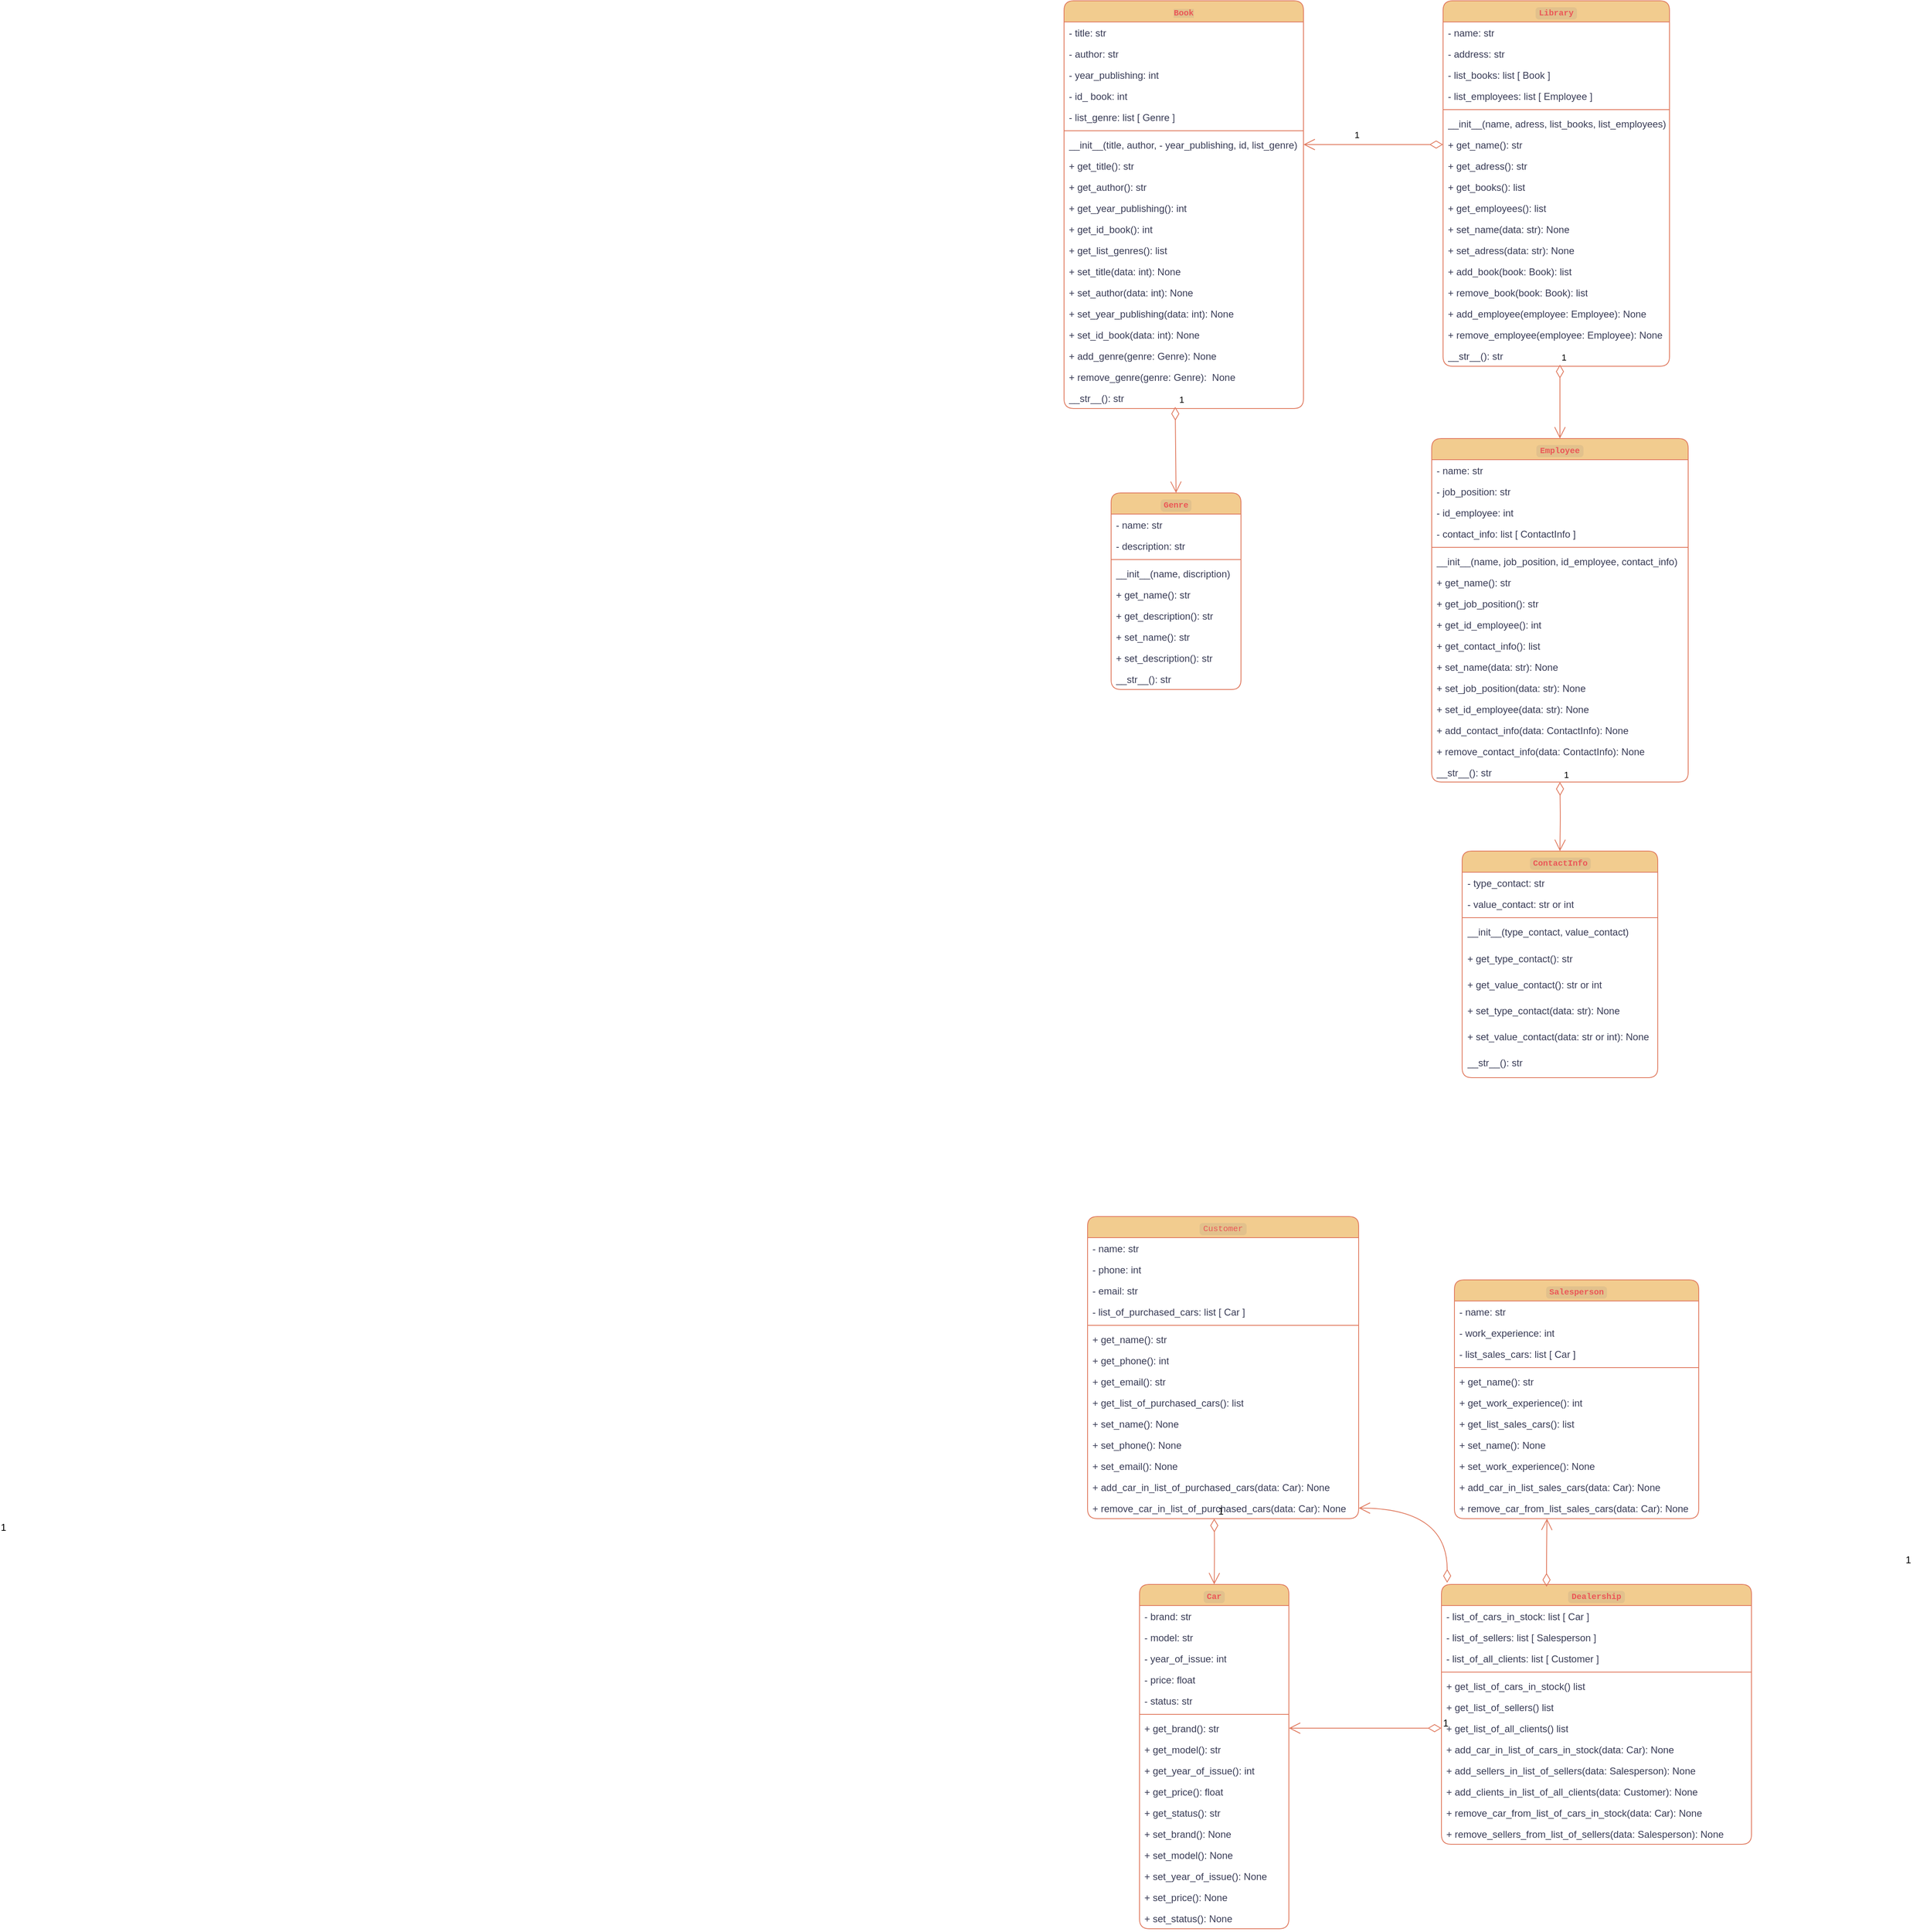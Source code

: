 <mxfile version="24.4.10" type="github">
  <diagram name="Страница — 1" id="8OCJGnA13JWTRaHNNZDe">
    <mxGraphModel dx="2790" dy="3390" grid="0" gridSize="10" guides="1" tooltips="1" connect="1" arrows="1" fold="1" page="0" pageScale="1" pageWidth="827" pageHeight="1169" math="0" shadow="0">
      <root>
        <mxCell id="0" />
        <mxCell id="1" parent="0" />
        <mxCell id="4RuGrBe9gKcBBnA5uUax-1" value="&lt;span class=&quot;notion-enable-hover&quot; spellcheck=&quot;false&quot; data-token-index=&quot;0&quot; style=&quot;font-family: SFMono-Regular, Menlo, Consolas, &amp;quot;PT Mono&amp;quot;, &amp;quot;Liberation Mono&amp;quot;, Courier, monospace; line-height: normal; background: rgba(135, 131, 120, 0.15); color: rgb(235, 87, 87); border-radius: 4px; font-size: 85%; padding: 0.2em 0.4em;&quot;&gt;Library&lt;/span&gt; " style="swimlane;fontStyle=1;align=center;verticalAlign=top;childLayout=stackLayout;horizontal=1;startSize=26;horizontalStack=0;resizeParent=1;resizeParentMax=0;resizeLast=0;collapsible=1;marginBottom=0;whiteSpace=wrap;html=1;fillColor=#F2CC8F;strokeColor=#E07A5F;labelBackgroundColor=none;fontColor=#393C56;rounded=1;" parent="1" vertex="1">
          <mxGeometry x="231" y="-2544" width="279" height="450" as="geometry">
            <mxRectangle x="284" y="557" width="82" height="26" as="alternateBounds" />
          </mxGeometry>
        </mxCell>
        <mxCell id="4RuGrBe9gKcBBnA5uUax-5" value="- name: str" style="text;strokeColor=none;fillColor=none;align=left;verticalAlign=top;spacingLeft=4;spacingRight=4;overflow=hidden;rotatable=0;points=[[0,0.5],[1,0.5]];portConstraint=eastwest;whiteSpace=wrap;html=1;labelBackgroundColor=none;fontColor=#393C56;rounded=1;" parent="4RuGrBe9gKcBBnA5uUax-1" vertex="1">
          <mxGeometry y="26" width="279" height="26" as="geometry" />
        </mxCell>
        <mxCell id="4RuGrBe9gKcBBnA5uUax-6" value="- address: str" style="text;strokeColor=none;fillColor=none;align=left;verticalAlign=top;spacingLeft=4;spacingRight=4;overflow=hidden;rotatable=0;points=[[0,0.5],[1,0.5]];portConstraint=eastwest;whiteSpace=wrap;html=1;labelBackgroundColor=none;fontColor=#393C56;rounded=1;" parent="4RuGrBe9gKcBBnA5uUax-1" vertex="1">
          <mxGeometry y="52" width="279" height="26" as="geometry" />
        </mxCell>
        <mxCell id="4RuGrBe9gKcBBnA5uUax-7" value="- list_books: list [ Book ]" style="text;strokeColor=none;fillColor=none;align=left;verticalAlign=top;spacingLeft=4;spacingRight=4;overflow=hidden;rotatable=0;points=[[0,0.5],[1,0.5]];portConstraint=eastwest;whiteSpace=wrap;html=1;labelBackgroundColor=none;fontColor=#393C56;rounded=1;" parent="4RuGrBe9gKcBBnA5uUax-1" vertex="1">
          <mxGeometry y="78" width="279" height="26" as="geometry" />
        </mxCell>
        <mxCell id="4RuGrBe9gKcBBnA5uUax-2" value="- list_employees: list [ Employee ]&amp;nbsp;" style="text;strokeColor=none;fillColor=none;align=left;verticalAlign=top;spacingLeft=4;spacingRight=4;overflow=hidden;rotatable=0;points=[[0,0.5],[1,0.5]];portConstraint=eastwest;whiteSpace=wrap;html=1;labelBackgroundColor=none;fontColor=#393C56;rounded=1;" parent="4RuGrBe9gKcBBnA5uUax-1" vertex="1">
          <mxGeometry y="104" width="279" height="26" as="geometry" />
        </mxCell>
        <mxCell id="4RuGrBe9gKcBBnA5uUax-3" value="" style="line;strokeWidth=1;fillColor=none;align=left;verticalAlign=middle;spacingTop=-1;spacingLeft=3;spacingRight=3;rotatable=0;labelPosition=right;points=[];portConstraint=eastwest;strokeColor=#E07A5F;labelBackgroundColor=none;fontColor=#393C56;rounded=1;" parent="4RuGrBe9gKcBBnA5uUax-1" vertex="1">
          <mxGeometry y="130" width="279" height="8" as="geometry" />
        </mxCell>
        <mxCell id="4RuGrBe9gKcBBnA5uUax-54" value="__init__(name, adress, list_books, list_employees)" style="text;strokeColor=none;fillColor=none;align=left;verticalAlign=top;spacingLeft=4;spacingRight=4;overflow=hidden;rotatable=0;points=[[0,0.5],[1,0.5]];portConstraint=eastwest;whiteSpace=wrap;html=1;labelBackgroundColor=none;fontColor=#393C56;rounded=1;" parent="4RuGrBe9gKcBBnA5uUax-1" vertex="1">
          <mxGeometry y="138" width="279" height="26" as="geometry" />
        </mxCell>
        <mxCell id="4RuGrBe9gKcBBnA5uUax-8" value="+ get_name(): str" style="text;strokeColor=none;fillColor=none;align=left;verticalAlign=top;spacingLeft=4;spacingRight=4;overflow=hidden;rotatable=0;points=[[0,0.5],[1,0.5]];portConstraint=eastwest;whiteSpace=wrap;html=1;labelBackgroundColor=none;fontColor=#393C56;rounded=1;" parent="4RuGrBe9gKcBBnA5uUax-1" vertex="1">
          <mxGeometry y="164" width="279" height="26" as="geometry" />
        </mxCell>
        <mxCell id="4RuGrBe9gKcBBnA5uUax-56" value="+ get_adress(): str" style="text;strokeColor=none;fillColor=none;align=left;verticalAlign=top;spacingLeft=4;spacingRight=4;overflow=hidden;rotatable=0;points=[[0,0.5],[1,0.5]];portConstraint=eastwest;whiteSpace=wrap;html=1;labelBackgroundColor=none;fontColor=#393C56;rounded=1;" parent="4RuGrBe9gKcBBnA5uUax-1" vertex="1">
          <mxGeometry y="190" width="279" height="26" as="geometry" />
        </mxCell>
        <mxCell id="4RuGrBe9gKcBBnA5uUax-10" value="+ get_books(): list&amp;nbsp;" style="text;strokeColor=none;fillColor=none;align=left;verticalAlign=top;spacingLeft=4;spacingRight=4;overflow=hidden;rotatable=0;points=[[0,0.5],[1,0.5]];portConstraint=eastwest;whiteSpace=wrap;html=1;labelBackgroundColor=none;fontColor=#393C56;rounded=1;" parent="4RuGrBe9gKcBBnA5uUax-1" vertex="1">
          <mxGeometry y="216" width="279" height="26" as="geometry" />
        </mxCell>
        <mxCell id="4RuGrBe9gKcBBnA5uUax-17" value="+ get_employees(): list&amp;nbsp;" style="text;strokeColor=none;fillColor=none;align=left;verticalAlign=top;spacingLeft=4;spacingRight=4;overflow=hidden;rotatable=0;points=[[0,0.5],[1,0.5]];portConstraint=eastwest;whiteSpace=wrap;html=1;labelBackgroundColor=none;fontColor=#393C56;rounded=1;" parent="4RuGrBe9gKcBBnA5uUax-1" vertex="1">
          <mxGeometry y="242" width="279" height="26" as="geometry" />
        </mxCell>
        <mxCell id="4RuGrBe9gKcBBnA5uUax-70" value="+ set_name(data: str): None" style="text;strokeColor=none;fillColor=none;align=left;verticalAlign=top;spacingLeft=4;spacingRight=4;overflow=hidden;rotatable=0;points=[[0,0.5],[1,0.5]];portConstraint=eastwest;whiteSpace=wrap;html=1;labelBackgroundColor=none;fontColor=#393C56;rounded=1;" parent="4RuGrBe9gKcBBnA5uUax-1" vertex="1">
          <mxGeometry y="268" width="279" height="26" as="geometry" />
        </mxCell>
        <mxCell id="4RuGrBe9gKcBBnA5uUax-11" value="+ set_adress(data: str): None" style="text;strokeColor=none;fillColor=none;align=left;verticalAlign=top;spacingLeft=4;spacingRight=4;overflow=hidden;rotatable=0;points=[[0,0.5],[1,0.5]];portConstraint=eastwest;whiteSpace=wrap;html=1;labelBackgroundColor=none;fontColor=#393C56;rounded=1;" parent="4RuGrBe9gKcBBnA5uUax-1" vertex="1">
          <mxGeometry y="294" width="279" height="26" as="geometry" />
        </mxCell>
        <mxCell id="4RuGrBe9gKcBBnA5uUax-13" value="+ add_book(book: Book): list&amp;nbsp;" style="text;strokeColor=none;fillColor=none;align=left;verticalAlign=top;spacingLeft=4;spacingRight=4;overflow=hidden;rotatable=0;points=[[0,0.5],[1,0.5]];portConstraint=eastwest;whiteSpace=wrap;html=1;labelBackgroundColor=none;fontColor=#393C56;rounded=1;" parent="4RuGrBe9gKcBBnA5uUax-1" vertex="1">
          <mxGeometry y="320" width="279" height="26" as="geometry" />
        </mxCell>
        <mxCell id="4RuGrBe9gKcBBnA5uUax-14" value="+ remove_book(book: Book): list" style="text;strokeColor=none;fillColor=none;align=left;verticalAlign=top;spacingLeft=4;spacingRight=4;overflow=hidden;rotatable=0;points=[[0,0.5],[1,0.5]];portConstraint=eastwest;whiteSpace=wrap;html=1;labelBackgroundColor=none;fontColor=#393C56;rounded=1;" parent="4RuGrBe9gKcBBnA5uUax-1" vertex="1">
          <mxGeometry y="346" width="279" height="26" as="geometry" />
        </mxCell>
        <mxCell id="4RuGrBe9gKcBBnA5uUax-15" value="+ add_employee(employee: Employee): None" style="text;strokeColor=none;fillColor=none;align=left;verticalAlign=top;spacingLeft=4;spacingRight=4;overflow=hidden;rotatable=0;points=[[0,0.5],[1,0.5]];portConstraint=eastwest;whiteSpace=wrap;html=1;labelBackgroundColor=none;fontColor=#393C56;rounded=1;" parent="4RuGrBe9gKcBBnA5uUax-1" vertex="1">
          <mxGeometry y="372" width="279" height="26" as="geometry" />
        </mxCell>
        <mxCell id="4RuGrBe9gKcBBnA5uUax-16" value="+ remove_employee(employee: Employee): None" style="text;strokeColor=none;fillColor=none;align=left;verticalAlign=top;spacingLeft=4;spacingRight=4;overflow=hidden;rotatable=0;points=[[0,0.5],[1,0.5]];portConstraint=eastwest;whiteSpace=wrap;html=1;labelBackgroundColor=none;fontColor=#393C56;rounded=1;" parent="4RuGrBe9gKcBBnA5uUax-1" vertex="1">
          <mxGeometry y="398" width="279" height="26" as="geometry" />
        </mxCell>
        <mxCell id="4RuGrBe9gKcBBnA5uUax-12" value="__str__(): str" style="text;strokeColor=none;fillColor=none;align=left;verticalAlign=top;spacingLeft=4;spacingRight=4;overflow=hidden;rotatable=0;points=[[0,0.5],[1,0.5]];portConstraint=eastwest;whiteSpace=wrap;html=1;labelBackgroundColor=none;fontColor=#393C56;rounded=1;" parent="4RuGrBe9gKcBBnA5uUax-1" vertex="1">
          <mxGeometry y="424" width="279" height="26" as="geometry" />
        </mxCell>
        <mxCell id="4RuGrBe9gKcBBnA5uUax-26" value="&lt;span style=&quot;color: rgb(235, 87, 87); font-family: SFMono-Regular, Menlo, Consolas, &amp;quot;PT Mono&amp;quot;, &amp;quot;Liberation Mono&amp;quot;, Courier, monospace; font-size: 10.2px; background-color: rgba(135, 131, 120, 0.15);&quot;&gt;Book&lt;/span&gt;" style="swimlane;fontStyle=1;align=center;verticalAlign=top;childLayout=stackLayout;horizontal=1;startSize=26;horizontalStack=0;resizeParent=1;resizeParentMax=0;resizeLast=0;collapsible=1;marginBottom=0;whiteSpace=wrap;html=1;fillColor=#F2CC8F;strokeColor=#E07A5F;labelBackgroundColor=none;fontColor=#393C56;rounded=1;" parent="1" vertex="1">
          <mxGeometry x="-236" y="-2544" width="295" height="502" as="geometry" />
        </mxCell>
        <mxCell id="4RuGrBe9gKcBBnA5uUax-34" value="- title: str" style="text;strokeColor=none;fillColor=none;align=left;verticalAlign=top;spacingLeft=4;spacingRight=4;overflow=hidden;rotatable=0;points=[[0,0.5],[1,0.5]];portConstraint=eastwest;whiteSpace=wrap;html=1;labelBackgroundColor=none;fontColor=#393C56;rounded=1;" parent="4RuGrBe9gKcBBnA5uUax-26" vertex="1">
          <mxGeometry y="26" width="295" height="26" as="geometry" />
        </mxCell>
        <mxCell id="4RuGrBe9gKcBBnA5uUax-37" value="- author: str" style="text;strokeColor=none;fillColor=none;align=left;verticalAlign=top;spacingLeft=4;spacingRight=4;overflow=hidden;rotatable=0;points=[[0,0.5],[1,0.5]];portConstraint=eastwest;whiteSpace=wrap;html=1;labelBackgroundColor=none;fontColor=#393C56;rounded=1;" parent="4RuGrBe9gKcBBnA5uUax-26" vertex="1">
          <mxGeometry y="52" width="295" height="26" as="geometry" />
        </mxCell>
        <mxCell id="4RuGrBe9gKcBBnA5uUax-36" value="- year_publishing: int" style="text;strokeColor=none;fillColor=none;align=left;verticalAlign=top;spacingLeft=4;spacingRight=4;overflow=hidden;rotatable=0;points=[[0,0.5],[1,0.5]];portConstraint=eastwest;whiteSpace=wrap;html=1;labelBackgroundColor=none;fontColor=#393C56;rounded=1;" parent="4RuGrBe9gKcBBnA5uUax-26" vertex="1">
          <mxGeometry y="78" width="295" height="26" as="geometry" />
        </mxCell>
        <mxCell id="4RuGrBe9gKcBBnA5uUax-35" value="- id_ book: int" style="text;strokeColor=none;fillColor=none;align=left;verticalAlign=top;spacingLeft=4;spacingRight=4;overflow=hidden;rotatable=0;points=[[0,0.5],[1,0.5]];portConstraint=eastwest;whiteSpace=wrap;html=1;labelBackgroundColor=none;fontColor=#393C56;rounded=1;" parent="4RuGrBe9gKcBBnA5uUax-26" vertex="1">
          <mxGeometry y="104" width="295" height="26" as="geometry" />
        </mxCell>
        <mxCell id="4RuGrBe9gKcBBnA5uUax-27" value="- list_genre: list [ Genre ]" style="text;strokeColor=none;fillColor=none;align=left;verticalAlign=top;spacingLeft=4;spacingRight=4;overflow=hidden;rotatable=0;points=[[0,0.5],[1,0.5]];portConstraint=eastwest;whiteSpace=wrap;html=1;labelBackgroundColor=none;fontColor=#393C56;rounded=1;" parent="4RuGrBe9gKcBBnA5uUax-26" vertex="1">
          <mxGeometry y="130" width="295" height="26" as="geometry" />
        </mxCell>
        <mxCell id="4RuGrBe9gKcBBnA5uUax-28" value="" style="line;strokeWidth=1;fillColor=none;align=left;verticalAlign=middle;spacingTop=-1;spacingLeft=3;spacingRight=3;rotatable=0;labelPosition=right;points=[];portConstraint=eastwest;strokeColor=#E07A5F;labelBackgroundColor=none;fontColor=#393C56;rounded=1;" parent="4RuGrBe9gKcBBnA5uUax-26" vertex="1">
          <mxGeometry y="156" width="295" height="8" as="geometry" />
        </mxCell>
        <mxCell id="4RuGrBe9gKcBBnA5uUax-57" value="__init__(title, author, - year_publishing, id, list_genre)" style="text;strokeColor=none;fillColor=none;align=left;verticalAlign=top;spacingLeft=4;spacingRight=4;overflow=hidden;rotatable=0;points=[[0,0.5],[1,0.5]];portConstraint=eastwest;whiteSpace=wrap;html=1;labelBackgroundColor=none;fontColor=#393C56;rounded=1;" parent="4RuGrBe9gKcBBnA5uUax-26" vertex="1">
          <mxGeometry y="164" width="295" height="26" as="geometry" />
        </mxCell>
        <mxCell id="4RuGrBe9gKcBBnA5uUax-38" value="+ get_title(): str" style="text;strokeColor=none;fillColor=none;align=left;verticalAlign=top;spacingLeft=4;spacingRight=4;overflow=hidden;rotatable=0;points=[[0,0.5],[1,0.5]];portConstraint=eastwest;whiteSpace=wrap;html=1;labelBackgroundColor=none;fontColor=#393C56;rounded=1;" parent="4RuGrBe9gKcBBnA5uUax-26" vertex="1">
          <mxGeometry y="190" width="295" height="26" as="geometry" />
        </mxCell>
        <mxCell id="4RuGrBe9gKcBBnA5uUax-45" value="+ get_author(): str" style="text;strokeColor=none;fillColor=none;align=left;verticalAlign=top;spacingLeft=4;spacingRight=4;overflow=hidden;rotatable=0;points=[[0,0.5],[1,0.5]];portConstraint=eastwest;whiteSpace=wrap;html=1;labelBackgroundColor=none;fontColor=#393C56;rounded=1;" parent="4RuGrBe9gKcBBnA5uUax-26" vertex="1">
          <mxGeometry y="216" width="295" height="26" as="geometry" />
        </mxCell>
        <mxCell id="4RuGrBe9gKcBBnA5uUax-46" value="+ get_year_publishing(): int" style="text;strokeColor=none;fillColor=none;align=left;verticalAlign=top;spacingLeft=4;spacingRight=4;overflow=hidden;rotatable=0;points=[[0,0.5],[1,0.5]];portConstraint=eastwest;whiteSpace=wrap;html=1;labelBackgroundColor=none;fontColor=#393C56;rounded=1;" parent="4RuGrBe9gKcBBnA5uUax-26" vertex="1">
          <mxGeometry y="242" width="295" height="26" as="geometry" />
        </mxCell>
        <mxCell id="4RuGrBe9gKcBBnA5uUax-21" value="+ get_id_book(): int" style="text;strokeColor=none;fillColor=none;align=left;verticalAlign=top;spacingLeft=4;spacingRight=4;overflow=hidden;rotatable=0;points=[[0,0.5],[1,0.5]];portConstraint=eastwest;whiteSpace=wrap;html=1;labelBackgroundColor=none;fontColor=#393C56;rounded=1;" parent="4RuGrBe9gKcBBnA5uUax-26" vertex="1">
          <mxGeometry y="268" width="295" height="26" as="geometry" />
        </mxCell>
        <mxCell id="4RuGrBe9gKcBBnA5uUax-44" value="+ get_list_genres(): list" style="text;strokeColor=none;fillColor=none;align=left;verticalAlign=top;spacingLeft=4;spacingRight=4;overflow=hidden;rotatable=0;points=[[0,0.5],[1,0.5]];portConstraint=eastwest;whiteSpace=wrap;html=1;labelBackgroundColor=none;fontColor=#393C56;rounded=1;" parent="4RuGrBe9gKcBBnA5uUax-26" vertex="1">
          <mxGeometry y="294" width="295" height="26" as="geometry" />
        </mxCell>
        <mxCell id="4RuGrBe9gKcBBnA5uUax-72" value="+ set_title(data: int): None" style="text;strokeColor=none;fillColor=none;align=left;verticalAlign=top;spacingLeft=4;spacingRight=4;overflow=hidden;rotatable=0;points=[[0,0.5],[1,0.5]];portConstraint=eastwest;whiteSpace=wrap;html=1;labelBackgroundColor=none;fontColor=#393C56;rounded=1;" parent="4RuGrBe9gKcBBnA5uUax-26" vertex="1">
          <mxGeometry y="320" width="295" height="26" as="geometry" />
        </mxCell>
        <mxCell id="4RuGrBe9gKcBBnA5uUax-71" value="+ set_author(data: int): None" style="text;strokeColor=none;fillColor=none;align=left;verticalAlign=top;spacingLeft=4;spacingRight=4;overflow=hidden;rotatable=0;points=[[0,0.5],[1,0.5]];portConstraint=eastwest;whiteSpace=wrap;html=1;labelBackgroundColor=none;fontColor=#393C56;rounded=1;" parent="4RuGrBe9gKcBBnA5uUax-26" vertex="1">
          <mxGeometry y="346" width="295" height="26" as="geometry" />
        </mxCell>
        <mxCell id="4RuGrBe9gKcBBnA5uUax-43" value="+ set_year_publishing(data: int): None" style="text;strokeColor=none;fillColor=none;align=left;verticalAlign=top;spacingLeft=4;spacingRight=4;overflow=hidden;rotatable=0;points=[[0,0.5],[1,0.5]];portConstraint=eastwest;whiteSpace=wrap;html=1;labelBackgroundColor=none;fontColor=#393C56;rounded=1;" parent="4RuGrBe9gKcBBnA5uUax-26" vertex="1">
          <mxGeometry y="372" width="295" height="26" as="geometry" />
        </mxCell>
        <mxCell id="4RuGrBe9gKcBBnA5uUax-73" value="+ set_id_book(data: int): None" style="text;strokeColor=none;fillColor=none;align=left;verticalAlign=top;spacingLeft=4;spacingRight=4;overflow=hidden;rotatable=0;points=[[0,0.5],[1,0.5]];portConstraint=eastwest;whiteSpace=wrap;html=1;labelBackgroundColor=none;fontColor=#393C56;rounded=1;" parent="4RuGrBe9gKcBBnA5uUax-26" vertex="1">
          <mxGeometry y="398" width="295" height="26" as="geometry" />
        </mxCell>
        <mxCell id="4RuGrBe9gKcBBnA5uUax-42" value="+ add_genre(genre: Genre): None" style="text;strokeColor=none;fillColor=none;align=left;verticalAlign=top;spacingLeft=4;spacingRight=4;overflow=hidden;rotatable=0;points=[[0,0.5],[1,0.5]];portConstraint=eastwest;whiteSpace=wrap;html=1;labelBackgroundColor=none;fontColor=#393C56;rounded=1;" parent="4RuGrBe9gKcBBnA5uUax-26" vertex="1">
          <mxGeometry y="424" width="295" height="26" as="geometry" />
        </mxCell>
        <mxCell id="4RuGrBe9gKcBBnA5uUax-41" value="+ remove_genre(genre: Genre):&amp;nbsp; None" style="text;strokeColor=none;fillColor=none;align=left;verticalAlign=top;spacingLeft=4;spacingRight=4;overflow=hidden;rotatable=0;points=[[0,0.5],[1,0.5]];portConstraint=eastwest;whiteSpace=wrap;html=1;labelBackgroundColor=none;fontColor=#393C56;rounded=1;" parent="4RuGrBe9gKcBBnA5uUax-26" vertex="1">
          <mxGeometry y="450" width="295" height="26" as="geometry" />
        </mxCell>
        <mxCell id="4RuGrBe9gKcBBnA5uUax-29" value="__str__(): str" style="text;strokeColor=none;fillColor=none;align=left;verticalAlign=top;spacingLeft=4;spacingRight=4;overflow=hidden;rotatable=0;points=[[0,0.5],[1,0.5]];portConstraint=eastwest;whiteSpace=wrap;html=1;labelBackgroundColor=none;fontColor=#393C56;rounded=1;" parent="4RuGrBe9gKcBBnA5uUax-26" vertex="1">
          <mxGeometry y="476" width="295" height="26" as="geometry" />
        </mxCell>
        <mxCell id="4RuGrBe9gKcBBnA5uUax-30" value="&lt;span class=&quot;notion-enable-hover&quot; spellcheck=&quot;false&quot; data-token-index=&quot;0&quot; style=&quot;font-family: SFMono-Regular, Menlo, Consolas, &amp;quot;PT Mono&amp;quot;, &amp;quot;Liberation Mono&amp;quot;, Courier, monospace; line-height: normal; background: rgba(135, 131, 120, 0.15); color: rgb(235, 87, 87); border-radius: 4px; font-size: 85%; padding: 0.2em 0.4em;&quot;&gt;Genre&lt;/span&gt;&lt;span class=&quot;notion-enable-hover&quot; data-token-index=&quot;1&quot;&gt; &lt;/span&gt;" style="swimlane;fontStyle=1;align=center;verticalAlign=top;childLayout=stackLayout;horizontal=1;startSize=26;horizontalStack=0;resizeParent=1;resizeParentMax=0;resizeLast=0;collapsible=1;marginBottom=0;whiteSpace=wrap;html=1;fillColor=#F2CC8F;strokeColor=#E07A5F;labelBackgroundColor=none;fontColor=#393C56;rounded=1;" parent="1" vertex="1">
          <mxGeometry x="-178" y="-1938" width="160" height="242" as="geometry" />
        </mxCell>
        <mxCell id="4RuGrBe9gKcBBnA5uUax-31" value="- name: str" style="text;strokeColor=none;fillColor=none;align=left;verticalAlign=top;spacingLeft=4;spacingRight=4;overflow=hidden;rotatable=0;points=[[0,0.5],[1,0.5]];portConstraint=eastwest;whiteSpace=wrap;html=1;labelBackgroundColor=none;fontColor=#393C56;rounded=1;" parent="4RuGrBe9gKcBBnA5uUax-30" vertex="1">
          <mxGeometry y="26" width="160" height="26" as="geometry" />
        </mxCell>
        <mxCell id="4RuGrBe9gKcBBnA5uUax-66" value="- description: str" style="text;strokeColor=none;fillColor=none;align=left;verticalAlign=top;spacingLeft=4;spacingRight=4;overflow=hidden;rotatable=0;points=[[0,0.5],[1,0.5]];portConstraint=eastwest;whiteSpace=wrap;html=1;labelBackgroundColor=none;fontColor=#393C56;rounded=1;" parent="4RuGrBe9gKcBBnA5uUax-30" vertex="1">
          <mxGeometry y="52" width="160" height="26" as="geometry" />
        </mxCell>
        <mxCell id="4RuGrBe9gKcBBnA5uUax-32" value="" style="line;strokeWidth=1;fillColor=none;align=left;verticalAlign=middle;spacingTop=-1;spacingLeft=3;spacingRight=3;rotatable=0;labelPosition=right;points=[];portConstraint=eastwest;strokeColor=#E07A5F;labelBackgroundColor=none;fontColor=#393C56;rounded=1;" parent="4RuGrBe9gKcBBnA5uUax-30" vertex="1">
          <mxGeometry y="78" width="160" height="8" as="geometry" />
        </mxCell>
        <mxCell id="4RuGrBe9gKcBBnA5uUax-69" value="__init__(name, discription)" style="text;strokeColor=none;fillColor=none;align=left;verticalAlign=top;spacingLeft=4;spacingRight=4;overflow=hidden;rotatable=0;points=[[0,0.5],[1,0.5]];portConstraint=eastwest;whiteSpace=wrap;html=1;labelBackgroundColor=none;fontColor=#393C56;rounded=1;" parent="4RuGrBe9gKcBBnA5uUax-30" vertex="1">
          <mxGeometry y="86" width="160" height="26" as="geometry" />
        </mxCell>
        <mxCell id="4RuGrBe9gKcBBnA5uUax-67" value="+ get_name(): str" style="text;strokeColor=none;fillColor=none;align=left;verticalAlign=top;spacingLeft=4;spacingRight=4;overflow=hidden;rotatable=0;points=[[0,0.5],[1,0.5]];portConstraint=eastwest;whiteSpace=wrap;html=1;labelBackgroundColor=none;fontColor=#393C56;rounded=1;" parent="4RuGrBe9gKcBBnA5uUax-30" vertex="1">
          <mxGeometry y="112" width="160" height="26" as="geometry" />
        </mxCell>
        <mxCell id="4RuGrBe9gKcBBnA5uUax-68" value="+ get_description(): str" style="text;strokeColor=none;fillColor=none;align=left;verticalAlign=top;spacingLeft=4;spacingRight=4;overflow=hidden;rotatable=0;points=[[0,0.5],[1,0.5]];portConstraint=eastwest;whiteSpace=wrap;html=1;labelBackgroundColor=none;fontColor=#393C56;rounded=1;" parent="4RuGrBe9gKcBBnA5uUax-30" vertex="1">
          <mxGeometry y="138" width="160" height="26" as="geometry" />
        </mxCell>
        <mxCell id="4RuGrBe9gKcBBnA5uUax-76" value="+ set_name(): str" style="text;strokeColor=none;fillColor=none;align=left;verticalAlign=top;spacingLeft=4;spacingRight=4;overflow=hidden;rotatable=0;points=[[0,0.5],[1,0.5]];portConstraint=eastwest;whiteSpace=wrap;html=1;labelBackgroundColor=none;fontColor=#393C56;rounded=1;" parent="4RuGrBe9gKcBBnA5uUax-30" vertex="1">
          <mxGeometry y="164" width="160" height="26" as="geometry" />
        </mxCell>
        <mxCell id="4RuGrBe9gKcBBnA5uUax-77" value="+ set_description(): str" style="text;strokeColor=none;fillColor=none;align=left;verticalAlign=top;spacingLeft=4;spacingRight=4;overflow=hidden;rotatable=0;points=[[0,0.5],[1,0.5]];portConstraint=eastwest;whiteSpace=wrap;html=1;labelBackgroundColor=none;fontColor=#393C56;rounded=1;" parent="4RuGrBe9gKcBBnA5uUax-30" vertex="1">
          <mxGeometry y="190" width="160" height="26" as="geometry" />
        </mxCell>
        <mxCell id="4RuGrBe9gKcBBnA5uUax-33" value="__str__(): str" style="text;strokeColor=none;fillColor=none;align=left;verticalAlign=top;spacingLeft=4;spacingRight=4;overflow=hidden;rotatable=0;points=[[0,0.5],[1,0.5]];portConstraint=eastwest;whiteSpace=wrap;html=1;labelBackgroundColor=none;fontColor=#393C56;rounded=1;" parent="4RuGrBe9gKcBBnA5uUax-30" vertex="1">
          <mxGeometry y="216" width="160" height="26" as="geometry" />
        </mxCell>
        <mxCell id="4RuGrBe9gKcBBnA5uUax-47" value="&lt;span class=&quot;notion-enable-hover&quot; spellcheck=&quot;false&quot; data-token-index=&quot;0&quot; style=&quot;font-family: SFMono-Regular, Menlo, Consolas, &amp;quot;PT Mono&amp;quot;, &amp;quot;Liberation Mono&amp;quot;, Courier, monospace; line-height: normal; background: rgba(135, 131, 120, 0.15); color: rgb(235, 87, 87); border-radius: 4px; font-size: 85%; padding: 0.2em 0.4em;&quot;&gt;Employee&lt;/span&gt;&lt;span class=&quot;notion-enable-hover&quot; data-token-index=&quot;1&quot;&gt; &lt;/span&gt;" style="swimlane;fontStyle=1;align=center;verticalAlign=top;childLayout=stackLayout;horizontal=1;startSize=26;horizontalStack=0;resizeParent=1;resizeParentMax=0;resizeLast=0;collapsible=1;marginBottom=0;whiteSpace=wrap;html=1;fillColor=#F2CC8F;strokeColor=#E07A5F;labelBackgroundColor=none;fontColor=#393C56;rounded=1;" parent="1" vertex="1">
          <mxGeometry x="217" y="-2005" width="316" height="423" as="geometry" />
        </mxCell>
        <mxCell id="4RuGrBe9gKcBBnA5uUax-51" value="- name: str&lt;div&gt;&lt;br&gt;&lt;/div&gt;" style="text;strokeColor=none;fillColor=none;align=left;verticalAlign=top;spacingLeft=4;spacingRight=4;overflow=hidden;rotatable=0;points=[[0,0.5],[1,0.5]];portConstraint=eastwest;whiteSpace=wrap;html=1;labelBackgroundColor=none;fontColor=#393C56;rounded=1;" parent="4RuGrBe9gKcBBnA5uUax-47" vertex="1">
          <mxGeometry y="26" width="316" height="26" as="geometry" />
        </mxCell>
        <mxCell id="4RuGrBe9gKcBBnA5uUax-52" value="- job_position: str" style="text;strokeColor=none;fillColor=none;align=left;verticalAlign=top;spacingLeft=4;spacingRight=4;overflow=hidden;rotatable=0;points=[[0,0.5],[1,0.5]];portConstraint=eastwest;whiteSpace=wrap;html=1;labelBackgroundColor=none;fontColor=#393C56;rounded=1;" parent="4RuGrBe9gKcBBnA5uUax-47" vertex="1">
          <mxGeometry y="52" width="316" height="26" as="geometry" />
        </mxCell>
        <mxCell id="4RuGrBe9gKcBBnA5uUax-53" value="- id_employee: int" style="text;strokeColor=none;fillColor=none;align=left;verticalAlign=top;spacingLeft=4;spacingRight=4;overflow=hidden;rotatable=0;points=[[0,0.5],[1,0.5]];portConstraint=eastwest;whiteSpace=wrap;html=1;labelBackgroundColor=none;fontColor=#393C56;rounded=1;" parent="4RuGrBe9gKcBBnA5uUax-47" vertex="1">
          <mxGeometry y="78" width="316" height="26" as="geometry" />
        </mxCell>
        <mxCell id="4RuGrBe9gKcBBnA5uUax-48" value="- contact_info: list [ ContactInfo ]" style="text;strokeColor=none;fillColor=none;align=left;verticalAlign=top;spacingLeft=4;spacingRight=4;overflow=hidden;rotatable=0;points=[[0,0.5],[1,0.5]];portConstraint=eastwest;whiteSpace=wrap;html=1;labelBackgroundColor=none;fontColor=#393C56;rounded=1;" parent="4RuGrBe9gKcBBnA5uUax-47" vertex="1">
          <mxGeometry y="104" width="316" height="26" as="geometry" />
        </mxCell>
        <mxCell id="4RuGrBe9gKcBBnA5uUax-49" value="" style="line;strokeWidth=1;fillColor=none;align=left;verticalAlign=middle;spacingTop=-1;spacingLeft=3;spacingRight=3;rotatable=0;labelPosition=right;points=[];portConstraint=eastwest;strokeColor=#E07A5F;labelBackgroundColor=none;fontColor=#393C56;rounded=1;" parent="4RuGrBe9gKcBBnA5uUax-47" vertex="1">
          <mxGeometry y="130" width="316" height="8" as="geometry" />
        </mxCell>
        <mxCell id="4RuGrBe9gKcBBnA5uUax-50" value="__init__(name, job_position, id_employee, contact_info)&amp;nbsp;" style="text;strokeColor=none;fillColor=none;align=left;verticalAlign=top;spacingLeft=4;spacingRight=4;overflow=hidden;rotatable=0;points=[[0,0.5],[1,0.5]];portConstraint=eastwest;whiteSpace=wrap;html=1;labelBackgroundColor=none;fontColor=#393C56;rounded=1;" parent="4RuGrBe9gKcBBnA5uUax-47" vertex="1">
          <mxGeometry y="138" width="316" height="26" as="geometry" />
        </mxCell>
        <mxCell id="4RuGrBe9gKcBBnA5uUax-58" value="+ get_name(): str" style="text;strokeColor=none;fillColor=none;align=left;verticalAlign=top;spacingLeft=4;spacingRight=4;overflow=hidden;rotatable=0;points=[[0,0.5],[1,0.5]];portConstraint=eastwest;whiteSpace=wrap;html=1;labelBackgroundColor=none;fontColor=#393C56;rounded=1;" parent="4RuGrBe9gKcBBnA5uUax-47" vertex="1">
          <mxGeometry y="164" width="316" height="26" as="geometry" />
        </mxCell>
        <mxCell id="4RuGrBe9gKcBBnA5uUax-64" value="+ get_job_position(): str" style="text;strokeColor=none;fillColor=none;align=left;verticalAlign=top;spacingLeft=4;spacingRight=4;overflow=hidden;rotatable=0;points=[[0,0.5],[1,0.5]];portConstraint=eastwest;whiteSpace=wrap;html=1;labelBackgroundColor=none;fontColor=#393C56;rounded=1;" parent="4RuGrBe9gKcBBnA5uUax-47" vertex="1">
          <mxGeometry y="190" width="316" height="26" as="geometry" />
        </mxCell>
        <mxCell id="4RuGrBe9gKcBBnA5uUax-65" value="+ get_id_employee(): int" style="text;strokeColor=none;fillColor=none;align=left;verticalAlign=top;spacingLeft=4;spacingRight=4;overflow=hidden;rotatable=0;points=[[0,0.5],[1,0.5]];portConstraint=eastwest;whiteSpace=wrap;html=1;labelBackgroundColor=none;fontColor=#393C56;rounded=1;" parent="4RuGrBe9gKcBBnA5uUax-47" vertex="1">
          <mxGeometry y="216" width="316" height="26" as="geometry" />
        </mxCell>
        <mxCell id="4RuGrBe9gKcBBnA5uUax-63" value="+ get_contact_info(): list" style="text;strokeColor=none;fillColor=none;align=left;verticalAlign=top;spacingLeft=4;spacingRight=4;overflow=hidden;rotatable=0;points=[[0,0.5],[1,0.5]];portConstraint=eastwest;whiteSpace=wrap;html=1;labelBackgroundColor=none;fontColor=#393C56;rounded=1;" parent="4RuGrBe9gKcBBnA5uUax-47" vertex="1">
          <mxGeometry y="242" width="316" height="26" as="geometry" />
        </mxCell>
        <mxCell id="4RuGrBe9gKcBBnA5uUax-75" value="+ set_name(data: str): None" style="text;strokeColor=none;fillColor=none;align=left;verticalAlign=top;spacingLeft=4;spacingRight=4;overflow=hidden;rotatable=0;points=[[0,0.5],[1,0.5]];portConstraint=eastwest;whiteSpace=wrap;html=1;labelBackgroundColor=none;fontColor=#393C56;rounded=1;" parent="4RuGrBe9gKcBBnA5uUax-47" vertex="1">
          <mxGeometry y="268" width="316" height="26" as="geometry" />
        </mxCell>
        <mxCell id="4RuGrBe9gKcBBnA5uUax-74" value="+ set_job_position(data: str): None" style="text;strokeColor=none;fillColor=none;align=left;verticalAlign=top;spacingLeft=4;spacingRight=4;overflow=hidden;rotatable=0;points=[[0,0.5],[1,0.5]];portConstraint=eastwest;whiteSpace=wrap;html=1;labelBackgroundColor=none;fontColor=#393C56;rounded=1;" parent="4RuGrBe9gKcBBnA5uUax-47" vertex="1">
          <mxGeometry y="294" width="316" height="26" as="geometry" />
        </mxCell>
        <mxCell id="4RuGrBe9gKcBBnA5uUax-62" value="+ set_id_employee(data: str): None" style="text;strokeColor=none;fillColor=none;align=left;verticalAlign=top;spacingLeft=4;spacingRight=4;overflow=hidden;rotatable=0;points=[[0,0.5],[1,0.5]];portConstraint=eastwest;whiteSpace=wrap;html=1;labelBackgroundColor=none;fontColor=#393C56;rounded=1;" parent="4RuGrBe9gKcBBnA5uUax-47" vertex="1">
          <mxGeometry y="320" width="316" height="26" as="geometry" />
        </mxCell>
        <mxCell id="4RuGrBe9gKcBBnA5uUax-61" value="+ add_contact_info(data: ContactInfo): None&amp;nbsp;" style="text;strokeColor=none;fillColor=none;align=left;verticalAlign=top;spacingLeft=4;spacingRight=4;overflow=hidden;rotatable=0;points=[[0,0.5],[1,0.5]];portConstraint=eastwest;whiteSpace=wrap;html=1;labelBackgroundColor=none;fontColor=#393C56;rounded=1;" parent="4RuGrBe9gKcBBnA5uUax-47" vertex="1">
          <mxGeometry y="346" width="316" height="26" as="geometry" />
        </mxCell>
        <mxCell id="4RuGrBe9gKcBBnA5uUax-60" value="+ remove_contact_info(data: ContactInfo): None" style="text;strokeColor=none;fillColor=none;align=left;verticalAlign=top;spacingLeft=4;spacingRight=4;overflow=hidden;rotatable=0;points=[[0,0.5],[1,0.5]];portConstraint=eastwest;whiteSpace=wrap;html=1;labelBackgroundColor=none;fontColor=#393C56;rounded=1;" parent="4RuGrBe9gKcBBnA5uUax-47" vertex="1">
          <mxGeometry y="372" width="316" height="26" as="geometry" />
        </mxCell>
        <mxCell id="4RuGrBe9gKcBBnA5uUax-59" value="__str__(): str" style="text;strokeColor=none;fillColor=none;align=left;verticalAlign=top;spacingLeft=4;spacingRight=4;overflow=hidden;rotatable=0;points=[[0,0.5],[1,0.5]];portConstraint=eastwest;whiteSpace=wrap;html=1;labelBackgroundColor=none;fontColor=#393C56;rounded=1;" parent="4RuGrBe9gKcBBnA5uUax-47" vertex="1">
          <mxGeometry y="398" width="316" height="25" as="geometry" />
        </mxCell>
        <mxCell id="4RuGrBe9gKcBBnA5uUax-78" value="&lt;span class=&quot;notion-enable-hover&quot; spellcheck=&quot;false&quot; data-token-index=&quot;0&quot; style=&quot;font-family: SFMono-Regular, Menlo, Consolas, &amp;quot;PT Mono&amp;quot;, &amp;quot;Liberation Mono&amp;quot;, Courier, monospace; line-height: normal; background: rgba(135, 131, 120, 0.15); color: rgb(235, 87, 87); border-radius: 4px; font-size: 85%; padding: 0.2em 0.4em;&quot;&gt;ContactInfo&lt;/span&gt;&lt;span class=&quot;notion-enable-hover&quot; data-token-index=&quot;1&quot;&gt; &lt;/span&gt;" style="swimlane;fontStyle=1;align=center;verticalAlign=top;childLayout=stackLayout;horizontal=1;startSize=26;horizontalStack=0;resizeParent=1;resizeParentMax=0;resizeLast=0;collapsible=1;marginBottom=0;whiteSpace=wrap;html=1;fillColor=#F2CC8F;strokeColor=#E07A5F;labelBackgroundColor=none;fontColor=#393C56;rounded=1;" parent="1" vertex="1">
          <mxGeometry x="254.5" y="-1497" width="241" height="279" as="geometry" />
        </mxCell>
        <mxCell id="4RuGrBe9gKcBBnA5uUax-79" value="- type_contact: str" style="text;strokeColor=none;fillColor=none;align=left;verticalAlign=top;spacingLeft=4;spacingRight=4;overflow=hidden;rotatable=0;points=[[0,0.5],[1,0.5]];portConstraint=eastwest;whiteSpace=wrap;html=1;labelBackgroundColor=none;fontColor=#393C56;rounded=1;" parent="4RuGrBe9gKcBBnA5uUax-78" vertex="1">
          <mxGeometry y="26" width="241" height="26" as="geometry" />
        </mxCell>
        <mxCell id="4RuGrBe9gKcBBnA5uUax-82" value="- value_contact: str or int" style="text;strokeColor=none;fillColor=none;align=left;verticalAlign=top;spacingLeft=4;spacingRight=4;overflow=hidden;rotatable=0;points=[[0,0.5],[1,0.5]];portConstraint=eastwest;whiteSpace=wrap;html=1;labelBackgroundColor=none;fontColor=#393C56;rounded=1;" parent="4RuGrBe9gKcBBnA5uUax-78" vertex="1">
          <mxGeometry y="52" width="241" height="26" as="geometry" />
        </mxCell>
        <mxCell id="4RuGrBe9gKcBBnA5uUax-80" value="" style="line;strokeWidth=1;fillColor=none;align=left;verticalAlign=middle;spacingTop=-1;spacingLeft=3;spacingRight=3;rotatable=0;labelPosition=right;points=[];portConstraint=eastwest;strokeColor=#E07A5F;labelBackgroundColor=none;fontColor=#393C56;rounded=1;" parent="4RuGrBe9gKcBBnA5uUax-78" vertex="1">
          <mxGeometry y="78" width="241" height="8" as="geometry" />
        </mxCell>
        <mxCell id="4RuGrBe9gKcBBnA5uUax-83" value="__init__(type_contact, value_contact)" style="text;strokeColor=none;fillColor=none;align=left;verticalAlign=top;spacingLeft=4;spacingRight=4;overflow=hidden;rotatable=0;points=[[0,0.5],[1,0.5]];portConstraint=eastwest;whiteSpace=wrap;html=1;labelBackgroundColor=none;fontColor=#393C56;rounded=1;" parent="4RuGrBe9gKcBBnA5uUax-78" vertex="1">
          <mxGeometry y="86" width="241" height="33" as="geometry" />
        </mxCell>
        <mxCell id="4RuGrBe9gKcBBnA5uUax-81" value="+ get_type_contact(): str" style="text;strokeColor=none;fillColor=none;align=left;verticalAlign=top;spacingLeft=4;spacingRight=4;overflow=hidden;rotatable=0;points=[[0,0.5],[1,0.5]];portConstraint=eastwest;whiteSpace=wrap;html=1;labelBackgroundColor=none;fontColor=#393C56;rounded=1;" parent="4RuGrBe9gKcBBnA5uUax-78" vertex="1">
          <mxGeometry y="119" width="241" height="32" as="geometry" />
        </mxCell>
        <mxCell id="4RuGrBe9gKcBBnA5uUax-85" value="+ get_value_contact(): str or int" style="text;strokeColor=none;fillColor=none;align=left;verticalAlign=top;spacingLeft=4;spacingRight=4;overflow=hidden;rotatable=0;points=[[0,0.5],[1,0.5]];portConstraint=eastwest;whiteSpace=wrap;html=1;labelBackgroundColor=none;fontColor=#393C56;rounded=1;" parent="4RuGrBe9gKcBBnA5uUax-78" vertex="1">
          <mxGeometry y="151" width="241" height="32" as="geometry" />
        </mxCell>
        <mxCell id="4RuGrBe9gKcBBnA5uUax-84" value="+ set_type_contact(d&lt;span style=&quot;color: rgba(0, 0, 0, 0); font-family: monospace; font-size: 0px; text-wrap: nowrap;&quot;&gt;%3CmxGraphModel%3E%3Croot%3E%3CmxCell%20id%3D%220%22%2F%3E%3CmxCell%20id%3D%221%22%20parent%3D%220%22%2F%3E%3CmxCell%20id%3D%222%22%20value%3D%22__init__(type_contact%2C%20value_contact)%22%20style%3D%22text%3BstrokeColor%3Dnone%3BfillColor%3Dnone%3Balign%3Dleft%3BverticalAlign%3Dtop%3BspacingLeft%3D4%3BspacingRight%3D4%3Boverflow%3Dhidden%3Brotatable%3D0%3Bpoints%3D%5B%5B0%2C0.5%5D%2C%5B1%2C0.5%5D%5D%3BportConstraint%3Deastwest%3BwhiteSpace%3Dwrap%3Bhtml%3D1%3B%22%20vertex%3D%221%22%20parent%3D%221%22%3E%3CmxGeometry%20x%3D%22498%22%20y%3D%22-526%22%20width%3D%22241%22%20height%3D%2232%22%20as%3D%22geometry%22%2F%3E%3C%2FmxCell%3E%3C%2Froot%3E%3C%2FmxGraphModel%3E&lt;/span&gt;ata: str): None" style="text;strokeColor=none;fillColor=none;align=left;verticalAlign=top;spacingLeft=4;spacingRight=4;overflow=hidden;rotatable=0;points=[[0,0.5],[1,0.5]];portConstraint=eastwest;whiteSpace=wrap;html=1;labelBackgroundColor=none;fontColor=#393C56;rounded=1;" parent="4RuGrBe9gKcBBnA5uUax-78" vertex="1">
          <mxGeometry y="183" width="241" height="32" as="geometry" />
        </mxCell>
        <mxCell id="4RuGrBe9gKcBBnA5uUax-86" value="+ set_value_contact(d&lt;span style=&quot;color: rgba(0, 0, 0, 0); font-family: monospace; font-size: 0px; text-wrap: nowrap;&quot;&gt;%3CmxGraphModel%3E%3Croot%3E%3CmxCell%20id%3D%220%22%2F%3E%3CmxCell%20id%3D%221%22%20parent%3D%220%22%2F%3E%3CmxCell%20id%3D%222%22%20value%3D%22__init__(type_contact%2C%20value_contact)%22%20style%3D%22text%3BstrokeColor%3Dnone%3BfillColor%3Dnone%3Balign%3Dleft%3BverticalAlign%3Dtop%3BspacingLeft%3D4%3BspacingRight%3D4%3Boverflow%3Dhidden%3Brotatable%3D0%3Bpoints%3D%5B%5B0%2C0.5%5D%2C%5B1%2C0.5%5D%5D%3BportConstraint%3Deastwest%3BwhiteSpace%3Dwrap%3Bhtml%3D1%3B%22%20vertex%3D%221%22%20parent%3D%221%22%3E%3CmxGeometry%20x%3D%22498%22%20y%3D%22-526%22%20width%3D%22241%22%20height%3D%2232%22%20as%3D%22geometry%22%2F%3E%3C%2FmxCell%3E%3C%2Froot%3E%3C%2FmxGraphModel%3E&lt;/span&gt;ata: str or int): None" style="text;strokeColor=none;fillColor=none;align=left;verticalAlign=top;spacingLeft=4;spacingRight=4;overflow=hidden;rotatable=0;points=[[0,0.5],[1,0.5]];portConstraint=eastwest;whiteSpace=wrap;html=1;labelBackgroundColor=none;fontColor=#393C56;rounded=1;" parent="4RuGrBe9gKcBBnA5uUax-78" vertex="1">
          <mxGeometry y="215" width="241" height="32" as="geometry" />
        </mxCell>
        <mxCell id="4RuGrBe9gKcBBnA5uUax-87" value="__str__(): str" style="text;strokeColor=none;fillColor=none;align=left;verticalAlign=top;spacingLeft=4;spacingRight=4;overflow=hidden;rotatable=0;points=[[0,0.5],[1,0.5]];portConstraint=eastwest;whiteSpace=wrap;html=1;labelBackgroundColor=none;fontColor=#393C56;rounded=1;" parent="4RuGrBe9gKcBBnA5uUax-78" vertex="1">
          <mxGeometry y="247" width="241" height="32" as="geometry" />
        </mxCell>
        <mxCell id="4RuGrBe9gKcBBnA5uUax-133" value="1" style="endArrow=open;html=1;endSize=12;startArrow=diamondThin;startSize=14;startFill=0;edgeStyle=orthogonalEdgeStyle;align=left;verticalAlign=bottom;rounded=1;entryX=0.5;entryY=0;entryDx=0;entryDy=0;labelBackgroundColor=none;strokeColor=#E07A5F;fontColor=default;" parent="1" target="4RuGrBe9gKcBBnA5uUax-30" edge="1">
          <mxGeometry x="-1" y="3" relative="1" as="geometry">
            <mxPoint x="-99" y="-2044" as="sourcePoint" />
            <mxPoint x="251" y="-2053" as="targetPoint" />
          </mxGeometry>
        </mxCell>
        <mxCell id="4RuGrBe9gKcBBnA5uUax-134" value="1" style="endArrow=open;html=1;endSize=12;startArrow=diamondThin;startSize=14;startFill=0;edgeStyle=orthogonalEdgeStyle;align=left;verticalAlign=bottom;rounded=1;entryX=1;entryY=0.5;entryDx=0;entryDy=0;exitX=0;exitY=0.5;exitDx=0;exitDy=0;labelBackgroundColor=none;strokeColor=#E07A5F;fontColor=default;" parent="1" source="4RuGrBe9gKcBBnA5uUax-8" target="4RuGrBe9gKcBBnA5uUax-57" edge="1">
          <mxGeometry x="-1" y="-131" relative="1" as="geometry">
            <mxPoint x="91" y="-2275" as="sourcePoint" />
            <mxPoint x="251" y="-2275" as="targetPoint" />
            <mxPoint x="-111" y="128" as="offset" />
          </mxGeometry>
        </mxCell>
        <mxCell id="4RuGrBe9gKcBBnA5uUax-138" value="1" style="endArrow=open;html=1;endSize=12;startArrow=diamondThin;startSize=14;startFill=0;edgeStyle=orthogonalEdgeStyle;align=left;verticalAlign=bottom;rounded=1;entryX=0.5;entryY=0;entryDx=0;entryDy=0;labelBackgroundColor=none;strokeColor=#E07A5F;fontColor=default;" parent="1" target="4RuGrBe9gKcBBnA5uUax-47" edge="1">
          <mxGeometry x="-0.827" y="8" relative="1" as="geometry">
            <mxPoint x="375" y="-2096" as="sourcePoint" />
            <mxPoint x="400" y="-2141" as="targetPoint" />
            <Array as="points">
              <mxPoint x="375" y="-2079" />
              <mxPoint x="375" y="-2079" />
            </Array>
            <mxPoint x="-8" y="-8" as="offset" />
          </mxGeometry>
        </mxCell>
        <mxCell id="4RuGrBe9gKcBBnA5uUax-139" value="1" style="endArrow=open;html=1;endSize=12;startArrow=diamondThin;startSize=14;startFill=0;edgeStyle=orthogonalEdgeStyle;align=left;verticalAlign=bottom;rounded=1;entryX=0.5;entryY=0;entryDx=0;entryDy=0;labelBackgroundColor=none;strokeColor=#E07A5F;fontColor=default;" parent="1" target="4RuGrBe9gKcBBnA5uUax-78" edge="1">
          <mxGeometry x="-1" y="3" relative="1" as="geometry">
            <mxPoint x="375" y="-1582" as="sourcePoint" />
            <mxPoint x="400" y="-1766" as="targetPoint" />
          </mxGeometry>
        </mxCell>
        <mxCell id="dHEO7ygf_tfKpJSnpbPe-1" value="&lt;span class=&quot;notion-enable-hover&quot; spellcheck=&quot;false&quot; data-token-index=&quot;0&quot; style=&quot;font-family: SFMono-Regular, Menlo, Consolas, &amp;quot;PT Mono&amp;quot;, &amp;quot;Liberation Mono&amp;quot;, Courier, monospace; line-height: normal; background: rgba(135, 131, 120, 0.15); color: rgb(235, 87, 87); border-radius: 4px; font-size: 85%; padding: 0.2em 0.4em;&quot;&gt;Car&lt;/span&gt;" style="swimlane;fontStyle=1;align=center;verticalAlign=top;childLayout=stackLayout;horizontal=1;startSize=26;horizontalStack=0;resizeParent=1;resizeParentMax=0;resizeLast=0;collapsible=1;marginBottom=0;whiteSpace=wrap;html=1;labelBackgroundColor=none;fillColor=#F2CC8F;strokeColor=#E07A5F;fontColor=#393C56;rounded=1;" vertex="1" parent="1">
          <mxGeometry x="-143" y="-594" width="184" height="424" as="geometry" />
        </mxCell>
        <mxCell id="dHEO7ygf_tfKpJSnpbPe-6" value="- brand: str" style="text;strokeColor=none;fillColor=none;align=left;verticalAlign=top;spacingLeft=4;spacingRight=4;overflow=hidden;rotatable=0;points=[[0,0.5],[1,0.5]];portConstraint=eastwest;whiteSpace=wrap;html=1;labelBackgroundColor=none;fontColor=#393C56;rounded=1;" vertex="1" parent="dHEO7ygf_tfKpJSnpbPe-1">
          <mxGeometry y="26" width="184" height="26" as="geometry" />
        </mxCell>
        <mxCell id="dHEO7ygf_tfKpJSnpbPe-5" value="- model: str" style="text;strokeColor=none;fillColor=none;align=left;verticalAlign=top;spacingLeft=4;spacingRight=4;overflow=hidden;rotatable=0;points=[[0,0.5],[1,0.5]];portConstraint=eastwest;whiteSpace=wrap;html=1;labelBackgroundColor=none;fontColor=#393C56;rounded=1;" vertex="1" parent="dHEO7ygf_tfKpJSnpbPe-1">
          <mxGeometry y="52" width="184" height="26" as="geometry" />
        </mxCell>
        <mxCell id="dHEO7ygf_tfKpJSnpbPe-8" value="-&amp;nbsp;year_of_issue: int" style="text;strokeColor=none;fillColor=none;align=left;verticalAlign=top;spacingLeft=4;spacingRight=4;overflow=hidden;rotatable=0;points=[[0,0.5],[1,0.5]];portConstraint=eastwest;whiteSpace=wrap;html=1;labelBackgroundColor=none;fontColor=#393C56;rounded=1;" vertex="1" parent="dHEO7ygf_tfKpJSnpbPe-1">
          <mxGeometry y="78" width="184" height="26" as="geometry" />
        </mxCell>
        <mxCell id="dHEO7ygf_tfKpJSnpbPe-7" value="-&amp;nbsp;price: float" style="text;strokeColor=none;fillColor=none;align=left;verticalAlign=top;spacingLeft=4;spacingRight=4;overflow=hidden;rotatable=0;points=[[0,0.5],[1,0.5]];portConstraint=eastwest;whiteSpace=wrap;html=1;labelBackgroundColor=none;fontColor=#393C56;rounded=1;" vertex="1" parent="dHEO7ygf_tfKpJSnpbPe-1">
          <mxGeometry y="104" width="184" height="26" as="geometry" />
        </mxCell>
        <mxCell id="dHEO7ygf_tfKpJSnpbPe-2" value="- status: str" style="text;strokeColor=none;fillColor=none;align=left;verticalAlign=top;spacingLeft=4;spacingRight=4;overflow=hidden;rotatable=0;points=[[0,0.5],[1,0.5]];portConstraint=eastwest;whiteSpace=wrap;html=1;labelBackgroundColor=none;fontColor=#393C56;rounded=1;" vertex="1" parent="dHEO7ygf_tfKpJSnpbPe-1">
          <mxGeometry y="130" width="184" height="26" as="geometry" />
        </mxCell>
        <mxCell id="dHEO7ygf_tfKpJSnpbPe-3" value="" style="line;strokeWidth=1;fillColor=none;align=left;verticalAlign=middle;spacingTop=-1;spacingLeft=3;spacingRight=3;rotatable=0;labelPosition=right;points=[];portConstraint=eastwest;strokeColor=#E07A5F;labelBackgroundColor=none;fontColor=#393C56;rounded=1;" vertex="1" parent="dHEO7ygf_tfKpJSnpbPe-1">
          <mxGeometry y="156" width="184" height="8" as="geometry" />
        </mxCell>
        <mxCell id="dHEO7ygf_tfKpJSnpbPe-4" value="+ get_brand(): str" style="text;strokeColor=none;fillColor=none;align=left;verticalAlign=top;spacingLeft=4;spacingRight=4;overflow=hidden;rotatable=0;points=[[0,0.5],[1,0.5]];portConstraint=eastwest;whiteSpace=wrap;html=1;labelBackgroundColor=none;fontColor=#393C56;rounded=1;" vertex="1" parent="dHEO7ygf_tfKpJSnpbPe-1">
          <mxGeometry y="164" width="184" height="26" as="geometry" />
        </mxCell>
        <mxCell id="dHEO7ygf_tfKpJSnpbPe-10" value="+ get_model(): str" style="text;strokeColor=none;fillColor=none;align=left;verticalAlign=top;spacingLeft=4;spacingRight=4;overflow=hidden;rotatable=0;points=[[0,0.5],[1,0.5]];portConstraint=eastwest;whiteSpace=wrap;html=1;labelBackgroundColor=none;fontColor=#393C56;rounded=1;" vertex="1" parent="dHEO7ygf_tfKpJSnpbPe-1">
          <mxGeometry y="190" width="184" height="26" as="geometry" />
        </mxCell>
        <mxCell id="dHEO7ygf_tfKpJSnpbPe-11" value="+ get_year_of_issue(): int" style="text;strokeColor=none;fillColor=none;align=left;verticalAlign=top;spacingLeft=4;spacingRight=4;overflow=hidden;rotatable=0;points=[[0,0.5],[1,0.5]];portConstraint=eastwest;whiteSpace=wrap;html=1;labelBackgroundColor=none;fontColor=#393C56;rounded=1;" vertex="1" parent="dHEO7ygf_tfKpJSnpbPe-1">
          <mxGeometry y="216" width="184" height="26" as="geometry" />
        </mxCell>
        <mxCell id="dHEO7ygf_tfKpJSnpbPe-12" value="+ get_price(): float" style="text;strokeColor=none;fillColor=none;align=left;verticalAlign=top;spacingLeft=4;spacingRight=4;overflow=hidden;rotatable=0;points=[[0,0.5],[1,0.5]];portConstraint=eastwest;whiteSpace=wrap;html=1;labelBackgroundColor=none;fontColor=#393C56;rounded=1;" vertex="1" parent="dHEO7ygf_tfKpJSnpbPe-1">
          <mxGeometry y="242" width="184" height="26" as="geometry" />
        </mxCell>
        <mxCell id="dHEO7ygf_tfKpJSnpbPe-9" value="+ get_status(): str" style="text;strokeColor=none;fillColor=none;align=left;verticalAlign=top;spacingLeft=4;spacingRight=4;overflow=hidden;rotatable=0;points=[[0,0.5],[1,0.5]];portConstraint=eastwest;whiteSpace=wrap;html=1;labelBackgroundColor=none;fontColor=#393C56;rounded=1;" vertex="1" parent="dHEO7ygf_tfKpJSnpbPe-1">
          <mxGeometry y="268" width="184" height="26" as="geometry" />
        </mxCell>
        <mxCell id="dHEO7ygf_tfKpJSnpbPe-13" value="+ set_brand(): None" style="text;strokeColor=none;fillColor=none;align=left;verticalAlign=top;spacingLeft=4;spacingRight=4;overflow=hidden;rotatable=0;points=[[0,0.5],[1,0.5]];portConstraint=eastwest;whiteSpace=wrap;html=1;labelBackgroundColor=none;fontColor=#393C56;rounded=1;" vertex="1" parent="dHEO7ygf_tfKpJSnpbPe-1">
          <mxGeometry y="294" width="184" height="26" as="geometry" />
        </mxCell>
        <mxCell id="dHEO7ygf_tfKpJSnpbPe-15" value="+ set_model(): None" style="text;strokeColor=none;fillColor=none;align=left;verticalAlign=top;spacingLeft=4;spacingRight=4;overflow=hidden;rotatable=0;points=[[0,0.5],[1,0.5]];portConstraint=eastwest;whiteSpace=wrap;html=1;labelBackgroundColor=none;fontColor=#393C56;rounded=1;" vertex="1" parent="dHEO7ygf_tfKpJSnpbPe-1">
          <mxGeometry y="320" width="184" height="26" as="geometry" />
        </mxCell>
        <mxCell id="dHEO7ygf_tfKpJSnpbPe-16" value="+ set_year_of_issue(): None" style="text;strokeColor=none;fillColor=none;align=left;verticalAlign=top;spacingLeft=4;spacingRight=4;overflow=hidden;rotatable=0;points=[[0,0.5],[1,0.5]];portConstraint=eastwest;whiteSpace=wrap;html=1;labelBackgroundColor=none;fontColor=#393C56;rounded=1;" vertex="1" parent="dHEO7ygf_tfKpJSnpbPe-1">
          <mxGeometry y="346" width="184" height="26" as="geometry" />
        </mxCell>
        <mxCell id="dHEO7ygf_tfKpJSnpbPe-14" value="+ set_price(): None" style="text;strokeColor=none;fillColor=none;align=left;verticalAlign=top;spacingLeft=4;spacingRight=4;overflow=hidden;rotatable=0;points=[[0,0.5],[1,0.5]];portConstraint=eastwest;whiteSpace=wrap;html=1;labelBackgroundColor=none;fontColor=#393C56;rounded=1;" vertex="1" parent="dHEO7ygf_tfKpJSnpbPe-1">
          <mxGeometry y="372" width="184" height="26" as="geometry" />
        </mxCell>
        <mxCell id="dHEO7ygf_tfKpJSnpbPe-17" value="+ set_status(): None" style="text;strokeColor=none;fillColor=none;align=left;verticalAlign=top;spacingLeft=4;spacingRight=4;overflow=hidden;rotatable=0;points=[[0,0.5],[1,0.5]];portConstraint=eastwest;whiteSpace=wrap;html=1;labelBackgroundColor=none;fontColor=#393C56;rounded=1;" vertex="1" parent="dHEO7ygf_tfKpJSnpbPe-1">
          <mxGeometry y="398" width="184" height="26" as="geometry" />
        </mxCell>
        <mxCell id="dHEO7ygf_tfKpJSnpbPe-18" value="&lt;span class=&quot;notion-enable-hover&quot; spellcheck=&quot;false&quot; data-token-index=&quot;0&quot; style=&quot;font-family: SFMono-Regular, Menlo, Consolas, &amp;quot;PT Mono&amp;quot;, &amp;quot;Liberation Mono&amp;quot;, Courier, monospace; line-height: normal; background: rgba(135, 131, 120, 0.15); color: rgb(235, 87, 87); border-radius: 4px; font-size: 85%; padding: 0.2em 0.4em;&quot;&gt;Salesperson&lt;/span&gt;" style="swimlane;fontStyle=1;align=center;verticalAlign=top;childLayout=stackLayout;horizontal=1;startSize=26;horizontalStack=0;resizeParent=1;resizeParentMax=0;resizeLast=0;collapsible=1;marginBottom=0;whiteSpace=wrap;html=1;labelBackgroundColor=none;fillColor=#F2CC8F;strokeColor=#E07A5F;fontColor=#393C56;rounded=1;" vertex="1" parent="1">
          <mxGeometry x="245" y="-969" width="301" height="294" as="geometry" />
        </mxCell>
        <mxCell id="dHEO7ygf_tfKpJSnpbPe-19" value="- name: str" style="text;strokeColor=none;fillColor=none;align=left;verticalAlign=top;spacingLeft=4;spacingRight=4;overflow=hidden;rotatable=0;points=[[0,0.5],[1,0.5]];portConstraint=eastwest;whiteSpace=wrap;html=1;labelBackgroundColor=none;fontColor=#393C56;rounded=1;" vertex="1" parent="dHEO7ygf_tfKpJSnpbPe-18">
          <mxGeometry y="26" width="301" height="26" as="geometry" />
        </mxCell>
        <mxCell id="dHEO7ygf_tfKpJSnpbPe-23" value="-&amp;nbsp;work_experience: int" style="text;strokeColor=none;fillColor=none;align=left;verticalAlign=top;spacingLeft=4;spacingRight=4;overflow=hidden;rotatable=0;points=[[0,0.5],[1,0.5]];portConstraint=eastwest;whiteSpace=wrap;html=1;labelBackgroundColor=none;fontColor=#393C56;rounded=1;" vertex="1" parent="dHEO7ygf_tfKpJSnpbPe-18">
          <mxGeometry y="52" width="301" height="26" as="geometry" />
        </mxCell>
        <mxCell id="dHEO7ygf_tfKpJSnpbPe-22" value="- list_sales_cars: list [ Car ]" style="text;strokeColor=none;fillColor=none;align=left;verticalAlign=top;spacingLeft=4;spacingRight=4;overflow=hidden;rotatable=0;points=[[0,0.5],[1,0.5]];portConstraint=eastwest;whiteSpace=wrap;html=1;labelBackgroundColor=none;fontColor=#393C56;rounded=1;" vertex="1" parent="dHEO7ygf_tfKpJSnpbPe-18">
          <mxGeometry y="78" width="301" height="26" as="geometry" />
        </mxCell>
        <mxCell id="dHEO7ygf_tfKpJSnpbPe-20" value="" style="line;strokeWidth=1;fillColor=none;align=left;verticalAlign=middle;spacingTop=-1;spacingLeft=3;spacingRight=3;rotatable=0;labelPosition=right;points=[];portConstraint=eastwest;strokeColor=#E07A5F;labelBackgroundColor=none;fontColor=#393C56;rounded=1;" vertex="1" parent="dHEO7ygf_tfKpJSnpbPe-18">
          <mxGeometry y="104" width="301" height="8" as="geometry" />
        </mxCell>
        <mxCell id="dHEO7ygf_tfKpJSnpbPe-21" value="+ get_name(): str" style="text;strokeColor=none;fillColor=none;align=left;verticalAlign=top;spacingLeft=4;spacingRight=4;overflow=hidden;rotatable=0;points=[[0,0.5],[1,0.5]];portConstraint=eastwest;whiteSpace=wrap;html=1;labelBackgroundColor=none;fontColor=#393C56;rounded=1;" vertex="1" parent="dHEO7ygf_tfKpJSnpbPe-18">
          <mxGeometry y="112" width="301" height="26" as="geometry" />
        </mxCell>
        <mxCell id="dHEO7ygf_tfKpJSnpbPe-25" value="+ get_work_experience(): int" style="text;strokeColor=none;fillColor=none;align=left;verticalAlign=top;spacingLeft=4;spacingRight=4;overflow=hidden;rotatable=0;points=[[0,0.5],[1,0.5]];portConstraint=eastwest;whiteSpace=wrap;html=1;labelBackgroundColor=none;fontColor=#393C56;rounded=1;" vertex="1" parent="dHEO7ygf_tfKpJSnpbPe-18">
          <mxGeometry y="138" width="301" height="26" as="geometry" />
        </mxCell>
        <mxCell id="dHEO7ygf_tfKpJSnpbPe-53" value="+ get_list_sales_cars(): list" style="text;strokeColor=none;fillColor=none;align=left;verticalAlign=top;spacingLeft=4;spacingRight=4;overflow=hidden;rotatable=0;points=[[0,0.5],[1,0.5]];portConstraint=eastwest;whiteSpace=wrap;html=1;labelBackgroundColor=none;fontColor=#393C56;rounded=1;" vertex="1" parent="dHEO7ygf_tfKpJSnpbPe-18">
          <mxGeometry y="164" width="301" height="26" as="geometry" />
        </mxCell>
        <mxCell id="dHEO7ygf_tfKpJSnpbPe-26" value="+ set_name(): None" style="text;strokeColor=none;fillColor=none;align=left;verticalAlign=top;spacingLeft=4;spacingRight=4;overflow=hidden;rotatable=0;points=[[0,0.5],[1,0.5]];portConstraint=eastwest;whiteSpace=wrap;html=1;labelBackgroundColor=none;fontColor=#393C56;rounded=1;" vertex="1" parent="dHEO7ygf_tfKpJSnpbPe-18">
          <mxGeometry y="190" width="301" height="26" as="geometry" />
        </mxCell>
        <mxCell id="dHEO7ygf_tfKpJSnpbPe-27" value="+ set_work_experience(): None" style="text;strokeColor=none;fillColor=none;align=left;verticalAlign=top;spacingLeft=4;spacingRight=4;overflow=hidden;rotatable=0;points=[[0,0.5],[1,0.5]];portConstraint=eastwest;whiteSpace=wrap;html=1;labelBackgroundColor=none;fontColor=#393C56;rounded=1;" vertex="1" parent="dHEO7ygf_tfKpJSnpbPe-18">
          <mxGeometry y="216" width="301" height="26" as="geometry" />
        </mxCell>
        <mxCell id="dHEO7ygf_tfKpJSnpbPe-28" value="+ add_car_in_list_sales_cars(data: Car): None" style="text;strokeColor=none;fillColor=none;align=left;verticalAlign=top;spacingLeft=4;spacingRight=4;overflow=hidden;rotatable=0;points=[[0,0.5],[1,0.5]];portConstraint=eastwest;whiteSpace=wrap;html=1;labelBackgroundColor=none;fontColor=#393C56;rounded=1;" vertex="1" parent="dHEO7ygf_tfKpJSnpbPe-18">
          <mxGeometry y="242" width="301" height="26" as="geometry" />
        </mxCell>
        <mxCell id="dHEO7ygf_tfKpJSnpbPe-24" value="+ remove_car_from_list_sales_cars(data: Car): None" style="text;strokeColor=none;fillColor=none;align=left;verticalAlign=top;spacingLeft=4;spacingRight=4;overflow=hidden;rotatable=0;points=[[0,0.5],[1,0.5]];portConstraint=eastwest;whiteSpace=wrap;html=1;labelBackgroundColor=none;fontColor=#393C56;rounded=1;" vertex="1" parent="dHEO7ygf_tfKpJSnpbPe-18">
          <mxGeometry y="268" width="301" height="26" as="geometry" />
        </mxCell>
        <mxCell id="dHEO7ygf_tfKpJSnpbPe-29" value="&lt;span style=&quot;font-family: SFMono-Regular, Menlo, Consolas, &amp;quot;PT Mono&amp;quot;, &amp;quot;Liberation Mono&amp;quot;, Courier, monospace; line-height: normal; background: rgba(135, 131, 120, 0.15); color: rgb(235, 87, 87); border-radius: 4px; font-size: 85%; padding: 0.2em 0.4em;&quot; data-token-index=&quot;0&quot; spellcheck=&quot;false&quot; class=&quot;notion-enable-hover&quot;&gt;Customer&lt;/span&gt;" style="swimlane;fontStyle=0;align=center;verticalAlign=top;childLayout=stackLayout;horizontal=1;startSize=26;horizontalStack=0;resizeParent=1;resizeParentMax=0;resizeLast=0;collapsible=1;marginBottom=0;whiteSpace=wrap;html=1;strokeColor=#E07A5F;fontColor=#393C56;fillColor=#F2CC8F;rounded=1;swimlaneLine=1;glass=0;shadow=0;labelBackgroundColor=none;" vertex="1" parent="1">
          <mxGeometry x="-207" y="-1047" width="334" height="372" as="geometry" />
        </mxCell>
        <mxCell id="dHEO7ygf_tfKpJSnpbPe-30" value="- name: str" style="text;strokeColor=none;fillColor=none;align=left;verticalAlign=top;spacingLeft=4;spacingRight=4;overflow=hidden;rotatable=0;points=[[0,0.5],[1,0.5]];portConstraint=eastwest;whiteSpace=wrap;html=1;fontColor=#393C56;labelBackgroundColor=none;rounded=1;" vertex="1" parent="dHEO7ygf_tfKpJSnpbPe-29">
          <mxGeometry y="26" width="334" height="26" as="geometry" />
        </mxCell>
        <mxCell id="dHEO7ygf_tfKpJSnpbPe-34" value="- phone: int" style="text;strokeColor=none;fillColor=none;align=left;verticalAlign=top;spacingLeft=4;spacingRight=4;overflow=hidden;rotatable=0;points=[[0,0.5],[1,0.5]];portConstraint=eastwest;whiteSpace=wrap;html=1;fontColor=#393C56;labelBackgroundColor=none;rounded=1;" vertex="1" parent="dHEO7ygf_tfKpJSnpbPe-29">
          <mxGeometry y="52" width="334" height="26" as="geometry" />
        </mxCell>
        <mxCell id="dHEO7ygf_tfKpJSnpbPe-35" value="- email: str" style="text;strokeColor=none;fillColor=none;align=left;verticalAlign=top;spacingLeft=4;spacingRight=4;overflow=hidden;rotatable=0;points=[[0,0.5],[1,0.5]];portConstraint=eastwest;whiteSpace=wrap;html=1;fontColor=#393C56;labelBackgroundColor=none;rounded=1;" vertex="1" parent="dHEO7ygf_tfKpJSnpbPe-29">
          <mxGeometry y="78" width="334" height="26" as="geometry" />
        </mxCell>
        <mxCell id="dHEO7ygf_tfKpJSnpbPe-33" value="-&amp;nbsp;list_of_purchased_cars: list [ Car ]" style="text;strokeColor=none;fillColor=none;align=left;verticalAlign=top;spacingLeft=4;spacingRight=4;overflow=hidden;rotatable=0;points=[[0,0.5],[1,0.5]];portConstraint=eastwest;whiteSpace=wrap;html=1;fontColor=#393C56;labelBackgroundColor=none;rounded=1;" vertex="1" parent="dHEO7ygf_tfKpJSnpbPe-29">
          <mxGeometry y="104" width="334" height="26" as="geometry" />
        </mxCell>
        <mxCell id="dHEO7ygf_tfKpJSnpbPe-31" value="" style="line;strokeWidth=1;fillColor=none;align=left;verticalAlign=middle;spacingTop=-1;spacingLeft=3;spacingRight=3;rotatable=0;labelPosition=right;points=[];portConstraint=eastwest;strokeColor=#E07A5F;fontColor=#393C56;labelBackgroundColor=none;rounded=1;" vertex="1" parent="dHEO7ygf_tfKpJSnpbPe-29">
          <mxGeometry y="130" width="334" height="8" as="geometry" />
        </mxCell>
        <mxCell id="dHEO7ygf_tfKpJSnpbPe-32" value="+ get_name(): str" style="text;strokeColor=none;fillColor=none;align=left;verticalAlign=top;spacingLeft=4;spacingRight=4;overflow=hidden;rotatable=0;points=[[0,0.5],[1,0.5]];portConstraint=eastwest;whiteSpace=wrap;html=1;fontColor=#393C56;labelBackgroundColor=none;rounded=1;" vertex="1" parent="dHEO7ygf_tfKpJSnpbPe-29">
          <mxGeometry y="138" width="334" height="26" as="geometry" />
        </mxCell>
        <mxCell id="dHEO7ygf_tfKpJSnpbPe-37" value="+ get_phone(): int" style="text;strokeColor=none;fillColor=none;align=left;verticalAlign=top;spacingLeft=4;spacingRight=4;overflow=hidden;rotatable=0;points=[[0,0.5],[1,0.5]];portConstraint=eastwest;whiteSpace=wrap;html=1;fontColor=#393C56;labelBackgroundColor=none;rounded=1;" vertex="1" parent="dHEO7ygf_tfKpJSnpbPe-29">
          <mxGeometry y="164" width="334" height="26" as="geometry" />
        </mxCell>
        <mxCell id="dHEO7ygf_tfKpJSnpbPe-38" value="+ get_email(): str" style="text;strokeColor=none;fillColor=none;align=left;verticalAlign=top;spacingLeft=4;spacingRight=4;overflow=hidden;rotatable=0;points=[[0,0.5],[1,0.5]];portConstraint=eastwest;whiteSpace=wrap;html=1;fontColor=#393C56;labelBackgroundColor=none;rounded=1;" vertex="1" parent="dHEO7ygf_tfKpJSnpbPe-29">
          <mxGeometry y="190" width="334" height="26" as="geometry" />
        </mxCell>
        <mxCell id="dHEO7ygf_tfKpJSnpbPe-54" value="+ get_list_of_purchased_cars(): list" style="text;strokeColor=none;fillColor=none;align=left;verticalAlign=top;spacingLeft=4;spacingRight=4;overflow=hidden;rotatable=0;points=[[0,0.5],[1,0.5]];portConstraint=eastwest;whiteSpace=wrap;html=1;fontColor=#393C56;labelBackgroundColor=none;rounded=1;" vertex="1" parent="dHEO7ygf_tfKpJSnpbPe-29">
          <mxGeometry y="216" width="334" height="26" as="geometry" />
        </mxCell>
        <mxCell id="dHEO7ygf_tfKpJSnpbPe-40" value="+ set_name(): None" style="text;strokeColor=none;fillColor=none;align=left;verticalAlign=top;spacingLeft=4;spacingRight=4;overflow=hidden;rotatable=0;points=[[0,0.5],[1,0.5]];portConstraint=eastwest;whiteSpace=wrap;html=1;fontColor=#393C56;labelBackgroundColor=none;rounded=1;" vertex="1" parent="dHEO7ygf_tfKpJSnpbPe-29">
          <mxGeometry y="242" width="334" height="26" as="geometry" />
        </mxCell>
        <mxCell id="dHEO7ygf_tfKpJSnpbPe-41" value="+ set_phone(): None" style="text;strokeColor=none;fillColor=none;align=left;verticalAlign=top;spacingLeft=4;spacingRight=4;overflow=hidden;rotatable=0;points=[[0,0.5],[1,0.5]];portConstraint=eastwest;whiteSpace=wrap;html=1;fontColor=#393C56;labelBackgroundColor=none;rounded=1;" vertex="1" parent="dHEO7ygf_tfKpJSnpbPe-29">
          <mxGeometry y="268" width="334" height="26" as="geometry" />
        </mxCell>
        <mxCell id="dHEO7ygf_tfKpJSnpbPe-42" value="+ set_email(): None" style="text;strokeColor=none;fillColor=none;align=left;verticalAlign=top;spacingLeft=4;spacingRight=4;overflow=hidden;rotatable=0;points=[[0,0.5],[1,0.5]];portConstraint=eastwest;whiteSpace=wrap;html=1;fontColor=#393C56;labelBackgroundColor=none;rounded=1;" vertex="1" parent="dHEO7ygf_tfKpJSnpbPe-29">
          <mxGeometry y="294" width="334" height="26" as="geometry" />
        </mxCell>
        <mxCell id="dHEO7ygf_tfKpJSnpbPe-39" value="+ add_car_in_list_of_purchased_cars(data: Car): None" style="text;strokeColor=none;fillColor=none;align=left;verticalAlign=top;spacingLeft=4;spacingRight=4;overflow=hidden;rotatable=0;points=[[0,0.5],[1,0.5]];portConstraint=eastwest;whiteSpace=wrap;html=1;fontColor=#393C56;labelBackgroundColor=none;rounded=1;" vertex="1" parent="dHEO7ygf_tfKpJSnpbPe-29">
          <mxGeometry y="320" width="334" height="26" as="geometry" />
        </mxCell>
        <mxCell id="dHEO7ygf_tfKpJSnpbPe-36" value="+ remove_car_in_list_of_purchased_cars(data: Car): None" style="text;strokeColor=none;fillColor=none;align=left;verticalAlign=top;spacingLeft=4;spacingRight=4;overflow=hidden;rotatable=0;points=[[0,0.5],[1,0.5]];portConstraint=eastwest;whiteSpace=wrap;html=1;fontColor=#393C56;labelBackgroundColor=none;rounded=1;" vertex="1" parent="dHEO7ygf_tfKpJSnpbPe-29">
          <mxGeometry y="346" width="334" height="26" as="geometry" />
        </mxCell>
        <mxCell id="dHEO7ygf_tfKpJSnpbPe-43" value="&lt;span class=&quot;notion-enable-hover&quot; spellcheck=&quot;false&quot; data-token-index=&quot;0&quot; style=&quot;font-family: SFMono-Regular, Menlo, Consolas, &amp;quot;PT Mono&amp;quot;, &amp;quot;Liberation Mono&amp;quot;, Courier, monospace; line-height: normal; background: rgba(135, 131, 120, 0.15); color: rgb(235, 87, 87); border-radius: 4px; font-size: 85%; padding: 0.2em 0.4em;&quot;&gt;Dealership&lt;/span&gt;" style="swimlane;fontStyle=1;align=center;verticalAlign=top;childLayout=stackLayout;horizontal=1;startSize=26;horizontalStack=0;resizeParent=1;resizeParentMax=0;resizeLast=0;collapsible=1;marginBottom=0;whiteSpace=wrap;html=1;labelBackgroundColor=none;fillColor=#F2CC8F;strokeColor=#E07A5F;fontColor=#393C56;rounded=1;" vertex="1" parent="1">
          <mxGeometry x="229" y="-594" width="382" height="320" as="geometry" />
        </mxCell>
        <mxCell id="dHEO7ygf_tfKpJSnpbPe-44" value="-&amp;nbsp;list_of_cars_in_stock: list [ Car ]" style="text;strokeColor=none;fillColor=none;align=left;verticalAlign=top;spacingLeft=4;spacingRight=4;overflow=hidden;rotatable=0;points=[[0,0.5],[1,0.5]];portConstraint=eastwest;whiteSpace=wrap;html=1;labelBackgroundColor=none;fontColor=#393C56;rounded=1;" vertex="1" parent="dHEO7ygf_tfKpJSnpbPe-43">
          <mxGeometry y="26" width="382" height="26" as="geometry" />
        </mxCell>
        <mxCell id="dHEO7ygf_tfKpJSnpbPe-47" value="-&amp;nbsp;list_of_sellers: list [ Salesperson ]&amp;nbsp;" style="text;strokeColor=none;fillColor=none;align=left;verticalAlign=top;spacingLeft=4;spacingRight=4;overflow=hidden;rotatable=0;points=[[0,0.5],[1,0.5]];portConstraint=eastwest;whiteSpace=wrap;html=1;labelBackgroundColor=none;fontColor=#393C56;rounded=1;" vertex="1" parent="dHEO7ygf_tfKpJSnpbPe-43">
          <mxGeometry y="52" width="382" height="26" as="geometry" />
        </mxCell>
        <mxCell id="dHEO7ygf_tfKpJSnpbPe-50" value="-&amp;nbsp;list_of_all_clients: list [ Customer ]" style="text;strokeColor=none;fillColor=none;align=left;verticalAlign=top;spacingLeft=4;spacingRight=4;overflow=hidden;rotatable=0;points=[[0,0.5],[1,0.5]];portConstraint=eastwest;whiteSpace=wrap;html=1;labelBackgroundColor=none;fontColor=#393C56;rounded=1;" vertex="1" parent="dHEO7ygf_tfKpJSnpbPe-43">
          <mxGeometry y="78" width="382" height="26" as="geometry" />
        </mxCell>
        <mxCell id="dHEO7ygf_tfKpJSnpbPe-45" value="" style="line;strokeWidth=1;fillColor=none;align=left;verticalAlign=middle;spacingTop=-1;spacingLeft=3;spacingRight=3;rotatable=0;labelPosition=right;points=[];portConstraint=eastwest;strokeColor=#E07A5F;labelBackgroundColor=none;fontColor=#393C56;rounded=1;" vertex="1" parent="dHEO7ygf_tfKpJSnpbPe-43">
          <mxGeometry y="104" width="382" height="8" as="geometry" />
        </mxCell>
        <mxCell id="dHEO7ygf_tfKpJSnpbPe-46" value="+ get_list_of_cars_in_stock() list" style="text;strokeColor=none;fillColor=none;align=left;verticalAlign=top;spacingLeft=4;spacingRight=4;overflow=hidden;rotatable=0;points=[[0,0.5],[1,0.5]];portConstraint=eastwest;whiteSpace=wrap;html=1;labelBackgroundColor=none;fontColor=#393C56;rounded=1;" vertex="1" parent="dHEO7ygf_tfKpJSnpbPe-43">
          <mxGeometry y="112" width="382" height="26" as="geometry" />
        </mxCell>
        <mxCell id="dHEO7ygf_tfKpJSnpbPe-51" value="+ get_list_of_sellers() list" style="text;strokeColor=none;fillColor=none;align=left;verticalAlign=top;spacingLeft=4;spacingRight=4;overflow=hidden;rotatable=0;points=[[0,0.5],[1,0.5]];portConstraint=eastwest;whiteSpace=wrap;html=1;labelBackgroundColor=none;fontColor=#393C56;rounded=1;" vertex="1" parent="dHEO7ygf_tfKpJSnpbPe-43">
          <mxGeometry y="138" width="382" height="26" as="geometry" />
        </mxCell>
        <mxCell id="dHEO7ygf_tfKpJSnpbPe-52" value="+ get_list_of_all_clients() list" style="text;strokeColor=none;fillColor=none;align=left;verticalAlign=top;spacingLeft=4;spacingRight=4;overflow=hidden;rotatable=0;points=[[0,0.5],[1,0.5]];portConstraint=eastwest;whiteSpace=wrap;html=1;labelBackgroundColor=none;fontColor=#393C56;rounded=1;" vertex="1" parent="dHEO7ygf_tfKpJSnpbPe-43">
          <mxGeometry y="164" width="382" height="26" as="geometry" />
        </mxCell>
        <mxCell id="dHEO7ygf_tfKpJSnpbPe-61" value="+ add_car_in_list_of_cars_in_stock(data: Car): None" style="text;strokeColor=none;fillColor=none;align=left;verticalAlign=top;spacingLeft=4;spacingRight=4;overflow=hidden;rotatable=0;points=[[0,0.5],[1,0.5]];portConstraint=eastwest;whiteSpace=wrap;html=1;labelBackgroundColor=none;fontColor=#393C56;rounded=1;" vertex="1" parent="dHEO7ygf_tfKpJSnpbPe-43">
          <mxGeometry y="190" width="382" height="26" as="geometry" />
        </mxCell>
        <mxCell id="dHEO7ygf_tfKpJSnpbPe-56" value="+ add_sellers_in_list_of_sellers(data: Salesperson): None" style="text;strokeColor=none;fillColor=none;align=left;verticalAlign=top;spacingLeft=4;spacingRight=4;overflow=hidden;rotatable=0;points=[[0,0.5],[1,0.5]];portConstraint=eastwest;whiteSpace=wrap;html=1;labelBackgroundColor=none;fontColor=#393C56;rounded=1;" vertex="1" parent="dHEO7ygf_tfKpJSnpbPe-43">
          <mxGeometry y="216" width="382" height="26" as="geometry" />
        </mxCell>
        <mxCell id="dHEO7ygf_tfKpJSnpbPe-57" value="+ add_clients_in_list_of_all_clients(data: Customer): None" style="text;strokeColor=none;fillColor=none;align=left;verticalAlign=top;spacingLeft=4;spacingRight=4;overflow=hidden;rotatable=0;points=[[0,0.5],[1,0.5]];portConstraint=eastwest;whiteSpace=wrap;html=1;labelBackgroundColor=none;fontColor=#393C56;rounded=1;" vertex="1" parent="dHEO7ygf_tfKpJSnpbPe-43">
          <mxGeometry y="242" width="382" height="26" as="geometry" />
        </mxCell>
        <mxCell id="dHEO7ygf_tfKpJSnpbPe-58" value="+ remove_car_from_list_of_cars_in_stock(data: Car): None" style="text;strokeColor=none;fillColor=none;align=left;verticalAlign=top;spacingLeft=4;spacingRight=4;overflow=hidden;rotatable=0;points=[[0,0.5],[1,0.5]];portConstraint=eastwest;whiteSpace=wrap;html=1;labelBackgroundColor=none;fontColor=#393C56;rounded=1;" vertex="1" parent="dHEO7ygf_tfKpJSnpbPe-43">
          <mxGeometry y="268" width="382" height="26" as="geometry" />
        </mxCell>
        <mxCell id="dHEO7ygf_tfKpJSnpbPe-59" value="+ remove_sellers_from_list_of_sellers(data: Salesperson): None" style="text;strokeColor=none;fillColor=none;align=left;verticalAlign=top;spacingLeft=4;spacingRight=4;overflow=hidden;rotatable=0;points=[[0,0.5],[1,0.5]];portConstraint=eastwest;whiteSpace=wrap;html=1;labelBackgroundColor=none;fontColor=#393C56;rounded=1;" vertex="1" parent="dHEO7ygf_tfKpJSnpbPe-43">
          <mxGeometry y="294" width="382" height="26" as="geometry" />
        </mxCell>
        <mxCell id="dHEO7ygf_tfKpJSnpbPe-60" value="1" style="endArrow=open;html=1;endSize=12;startArrow=diamondThin;startSize=14;startFill=0;edgeStyle=orthogonalEdgeStyle;align=left;verticalAlign=bottom;rounded=1;strokeColor=#E07A5F;fontSize=12;fontColor=default;curved=1;fillColor=#F2CC8F;exitX=0;exitY=0.5;exitDx=0;exitDy=0;entryX=1;entryY=0.5;entryDx=0;entryDy=0;labelBackgroundColor=none;" edge="1" parent="1" source="dHEO7ygf_tfKpJSnpbPe-52" target="dHEO7ygf_tfKpJSnpbPe-4">
          <mxGeometry x="-1" y="3" relative="1" as="geometry">
            <mxPoint x="178" y="-434" as="sourcePoint" />
            <mxPoint x="121" y="-420" as="targetPoint" />
            <Array as="points">
              <mxPoint x="126" y="-417" />
              <mxPoint x="126" y="-417" />
            </Array>
          </mxGeometry>
        </mxCell>
        <mxCell id="dHEO7ygf_tfKpJSnpbPe-63" value="1" style="endArrow=open;html=1;endSize=12;startArrow=diamondThin;startSize=14;startFill=0;edgeStyle=orthogonalEdgeStyle;align=left;verticalAlign=bottom;rounded=1;strokeColor=#E07A5F;fontSize=12;fontColor=default;curved=1;fillColor=#F2CC8F;exitX=0.339;exitY=0.009;exitDx=0;exitDy=0;exitPerimeter=0;labelBackgroundColor=none;" edge="1" parent="1" source="dHEO7ygf_tfKpJSnpbPe-43">
          <mxGeometry x="-0.449" y="-441" relative="1" as="geometry">
            <mxPoint x="126" y="-559" as="sourcePoint" />
            <mxPoint x="359" y="-675" as="targetPoint" />
            <Array as="points">
              <mxPoint x="358" y="-636" />
            </Array>
            <mxPoint y="-1" as="offset" />
          </mxGeometry>
        </mxCell>
        <mxCell id="dHEO7ygf_tfKpJSnpbPe-65" value="1" style="endArrow=open;html=1;endSize=12;startArrow=diamondThin;startSize=14;startFill=0;edgeStyle=orthogonalEdgeStyle;align=left;verticalAlign=bottom;rounded=1;strokeColor=#E07A5F;fontSize=12;fontColor=default;curved=1;fillColor=#F2CC8F;entryX=1;entryY=0.5;entryDx=0;entryDy=0;labelBackgroundColor=none;" edge="1" parent="1" target="dHEO7ygf_tfKpJSnpbPe-36">
          <mxGeometry x="1" y="1675" relative="1" as="geometry">
            <mxPoint x="236" y="-596" as="sourcePoint" />
            <mxPoint x="312" y="-702" as="targetPoint" />
            <mxPoint x="-1675" y="-1642" as="offset" />
          </mxGeometry>
        </mxCell>
        <mxCell id="dHEO7ygf_tfKpJSnpbPe-66" value="1" style="endArrow=open;html=1;endSize=12;startArrow=diamondThin;startSize=14;startFill=0;edgeStyle=orthogonalEdgeStyle;align=left;verticalAlign=bottom;rounded=1;strokeColor=#E07A5F;fontSize=12;fontColor=default;curved=1;fillColor=#F2CC8F;entryX=0.5;entryY=0;entryDx=0;entryDy=0;labelBackgroundColor=none;" edge="1" parent="1" target="dHEO7ygf_tfKpJSnpbPe-1">
          <mxGeometry x="-1" y="3" relative="1" as="geometry">
            <mxPoint x="-51" y="-675" as="sourcePoint" />
            <mxPoint x="204" y="-773" as="targetPoint" />
          </mxGeometry>
        </mxCell>
      </root>
    </mxGraphModel>
  </diagram>
</mxfile>
